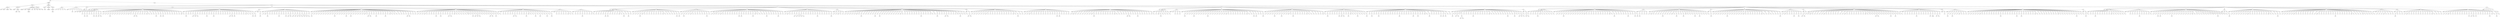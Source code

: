 digraph Tree {
	"t0" [label = "TEI"];
	"t1" [label = "teiHeader"];
	"t2" [label = "fileDesc"];
	"t3" [label = "titleStmt"];
	"t4" [label = "title"];
	"t5" [label = "author"];
	"t6" [label = "principal"];
	"t7" [label = "editor"];
	"t8" [label = "editionStmt"];
	"t9" [label = "edition"];
	"t10" [label = "respStmt"];
	"t11" [label = "name"];
	"t12" [label = "resp"];
	"t13" [label = "publicationStmt"];
	"t14" [label = "publisher"];
	"t15" [label = "date"];
	"t16" [label = "availability"];
	"t17" [label = "licence"];
	"t18" [label = "idno"];
	"t19" [label = "idno"];
	"t20" [label = "idno"];
	"t21" [label = "idno"];
	"t22" [label = "idno"];
	"t23" [label = "sourceDesc"];
	"t24" [label = "profileDesc"];
	"t25" [label = "creation"];
	"t26" [label = "date"];
	"t27" [label = "langUsage"];
	"t28" [label = "language"];
	"t29" [label = "textClass"];
	"t30" [label = "keywords"];
	"t31" [label = "term"];
	"t32" [label = "text"];
	"t33" [label = "body"];
	"t34" [label = "head"];
	"t35" [label = "lb"];
	"t36" [label = "lb"];
	"t37" [label = "lb"];
	"t38" [label = "lb"];
	"t39" [label = "lb"];
	"t40" [label = "div"];
	"t41" [label = "head"];
	"t42" [label = "p"];
	"t43" [label = "p"];
	"t44" [label = "ref"];
	"t45" [label = "p"];
	"t46" [label = "p"];
	"t47" [label = "p"];
	"t48" [label = "p"];
	"t49" [label = "div"];
	"t50" [label = "head"];
	"t51" [label = "p"];
	"t52" [label = "ref"];
	"t53" [label = "ref"];
	"t54" [label = "div"];
	"t55" [label = "head"];
	"t56" [label = "div"];
	"t57" [label = "pb"];
	"t58" [label = "head"];
	"t59" [label = "div"];
	"t60" [label = "head"];
	"t61" [label = "sp"];
	"t62" [label = "p"];
	"t63" [label = "sp"];
	"t64" [label = "p"];
	"t65" [label = "pb"];
	"t66" [label = "sp"];
	"t67" [label = "p"];
	"t68" [label = "ref"];
	"t69" [label = "sp"];
	"t70" [label = "p"];
	"t71" [label = "sp"];
	"t72" [label = "p"];
	"t73" [label = "sp"];
	"t74" [label = "p"];
	"t75" [label = "ref"];
	"t76" [label = "sp"];
	"t77" [label = "p"];
	"t78" [label = "ref"];
	"t79" [label = "sp"];
	"t80" [label = "p"];
	"t81" [label = "pb"];
	"t82" [label = "ref"];
	"t83" [label = "sp"];
	"t84" [label = "p"];
	"t85" [label = "div"];
	"t86" [label = "head"];
	"t87" [label = "sp"];
	"t88" [label = "p"];
	"t89" [label = "sp"];
	"t90" [label = "p"];
	"t91" [label = "sp"];
	"t92" [label = "p"];
	"t93" [label = "sp"];
	"t94" [label = "p"];
	"t95" [label = "pb"];
	"t96" [label = "sp"];
	"t97" [label = "p"];
	"t98" [label = "sp"];
	"t99" [label = "p"];
	"t100" [label = "sp"];
	"t101" [label = "p"];
	"t102" [label = "sp"];
	"t103" [label = "p"];
	"t104" [label = "sp"];
	"t105" [label = "p"];
	"t106" [label = "sp"];
	"t107" [label = "p"];
	"t108" [label = "sp"];
	"t109" [label = "p"];
	"t110" [label = "sp"];
	"t111" [label = "pb"];
	"t112" [label = "p"];
	"t113" [label = "sp"];
	"t114" [label = "p"];
	"t115" [label = "sp"];
	"t116" [label = "p"];
	"t117" [label = "ref"];
	"t118" [label = "ref"];
	"t119" [label = "sp"];
	"t120" [label = "p"];
	"t121" [label = "sp"];
	"t122" [label = "p"];
	"t123" [label = "sp"];
	"t124" [label = "p"];
	"t125" [label = "sp"];
	"t126" [label = "p"];
	"t127" [label = "sp"];
	"t128" [label = "pb"];
	"t129" [label = "p"];
	"t130" [label = "sp"];
	"t131" [label = "p"];
	"t132" [label = "sp"];
	"t133" [label = "p"];
	"t134" [label = "sp"];
	"t135" [label = "p"];
	"t136" [label = "ref"];
	"t137" [label = "sp"];
	"t138" [label = "p"];
	"t139" [label = "sp"];
	"t140" [label = "p"];
	"t141" [label = "pb"];
	"t142" [label = "sp"];
	"t143" [label = "p"];
	"t144" [label = "ref"];
	"t145" [label = "sp"];
	"t146" [label = "p"];
	"t147" [label = "sp"];
	"t148" [label = "p"];
	"t149" [label = "sp"];
	"t150" [label = "p"];
	"t151" [label = "sp"];
	"t152" [label = "p"];
	"t153" [label = "sp"];
	"t154" [label = "p"];
	"t155" [label = "sp"];
	"t156" [label = "p"];
	"t157" [label = "sp"];
	"t158" [label = "p"];
	"t159" [label = "sp"];
	"t160" [label = "pb"];
	"t161" [label = "p"];
	"t162" [label = "div"];
	"t163" [label = "head"];
	"t164" [label = "sp"];
	"t165" [label = "p"];
	"t166" [label = "ref"];
	"t167" [label = "sp"];
	"t168" [label = "p"];
	"t169" [label = "sp"];
	"t170" [label = "p"];
	"t171" [label = "sp"];
	"t172" [label = "p"];
	"t173" [label = "sp"];
	"t174" [label = "p"];
	"t175" [label = "pb"];
	"t176" [label = "ref"];
	"t177" [label = "ref"];
	"t178" [label = "sp"];
	"t179" [label = "p"];
	"t180" [label = "sp"];
	"t181" [label = "p"];
	"t182" [label = "sp"];
	"t183" [label = "p"];
	"t184" [label = "sp"];
	"t185" [label = "p"];
	"t186" [label = "sp"];
	"t187" [label = "p"];
	"t188" [label = "ref"];
	"t189" [label = "sp"];
	"t190" [label = "p"];
	"t191" [label = "sp"];
	"t192" [label = "p"];
	"t193" [label = "sp"];
	"t194" [label = "p"];
	"t195" [label = "pb"];
	"t196" [label = "sp"];
	"t197" [label = "p"];
	"t198" [label = "sp"];
	"t199" [label = "p"];
	"t200" [label = "sp"];
	"t201" [label = "p"];
	"t202" [label = "sp"];
	"t203" [label = "p"];
	"t204" [label = "sp"];
	"t205" [label = "p"];
	"t206" [label = "sp"];
	"t207" [label = "p"];
	"t208" [label = "sp"];
	"t209" [label = "p"];
	"t210" [label = "sp"];
	"t211" [label = "p"];
	"t212" [label = "pb"];
	"t213" [label = "ref"];
	"t214" [label = "sp"];
	"t215" [label = "p"];
	"t216" [label = "ref"];
	"t217" [label = "sp"];
	"t218" [label = "p"];
	"t219" [label = "sp"];
	"t220" [label = "p"];
	"t221" [label = "sp"];
	"t222" [label = "p"];
	"t223" [label = "sp"];
	"t224" [label = "p"];
	"t225" [label = "sp"];
	"t226" [label = "pb"];
	"t227" [label = "p"];
	"t228" [label = "sp"];
	"t229" [label = "p"];
	"t230" [label = "sp"];
	"t231" [label = "p"];
	"t232" [label = "ref"];
	"t233" [label = "sp"];
	"t234" [label = "p"];
	"t235" [label = "ref"];
	"t236" [label = "div"];
	"t237" [label = "pb"];
	"t238" [label = "head"];
	"t239" [label = "sp"];
	"t240" [label = "p"];
	"t241" [label = "ref"];
	"t242" [label = "div"];
	"t243" [label = "head"];
	"t244" [label = "sp"];
	"t245" [label = "p"];
	"t246" [label = "sp"];
	"t247" [label = "pb"];
	"t248" [label = "p"];
	"t249" [label = "ref"];
	"t250" [label = "sp"];
	"t251" [label = "p"];
	"t252" [label = "sp"];
	"t253" [label = "p"];
	"t254" [label = "sp"];
	"t255" [label = "p"];
	"t256" [label = "sp"];
	"t257" [label = "p"];
	"t258" [label = "sp"];
	"t259" [label = "p"];
	"t260" [label = "pb"];
	"t261" [label = "sp"];
	"t262" [label = "p"];
	"t263" [label = "sp"];
	"t264" [label = "p"];
	"t265" [label = "sp"];
	"t266" [label = "p"];
	"t267" [label = "ref"];
	"t268" [label = "sp"];
	"t269" [label = "p"];
	"t270" [label = "sp"];
	"t271" [label = "p"];
	"t272" [label = "pb"];
	"t273" [label = "ref"];
	"t274" [label = "sp"];
	"t275" [label = "p"];
	"t276" [label = "sp"];
	"t277" [label = "p"];
	"t278" [label = "ref"];
	"t279" [label = "sp"];
	"t280" [label = "p"];
	"t281" [label = "ref"];
	"t282" [label = "sp"];
	"t283" [label = "p"];
	"t284" [label = "ref"];
	"t285" [label = "pb"];
	"t286" [label = "ref"];
	"t287" [label = "sp"];
	"t288" [label = "p"];
	"t289" [label = "pb"];
	"t290" [label = "ref"];
	"t291" [label = "sp"];
	"t292" [label = "p"];
	"t293" [label = "ref"];
	"t294" [label = "sp"];
	"t295" [label = "p"];
	"t296" [label = "sp"];
	"t297" [label = "p"];
	"t298" [label = "div"];
	"t299" [label = "head"];
	"t300" [label = "sp"];
	"t301" [label = "p"];
	"t302" [label = "pb"];
	"t303" [label = "sp"];
	"t304" [label = "p"];
	"t305" [label = "sp"];
	"t306" [label = "p"];
	"t307" [label = "sp"];
	"t308" [label = "p"];
	"t309" [label = "sp"];
	"t310" [label = "p"];
	"t311" [label = "sp"];
	"t312" [label = "p"];
	"t313" [label = "sp"];
	"t314" [label = "p"];
	"t315" [label = "sp"];
	"t316" [label = "p"];
	"t317" [label = "sp"];
	"t318" [label = "p"];
	"t319" [label = "sp"];
	"t320" [label = "p"];
	"t321" [label = "sp"];
	"t322" [label = "p"];
	"t323" [label = "pb"];
	"t324" [label = "sp"];
	"t325" [label = "p"];
	"t326" [label = "sp"];
	"t327" [label = "p"];
	"t328" [label = "sp"];
	"t329" [label = "p"];
	"t330" [label = "sp"];
	"t331" [label = "p"];
	"t332" [label = "sp"];
	"t333" [label = "p"];
	"t334" [label = "ref"];
	"t335" [label = "sp"];
	"t336" [label = "p"];
	"t337" [label = "sp"];
	"t338" [label = "p"];
	"t339" [label = "pb"];
	"t340" [label = "sp"];
	"t341" [label = "p"];
	"t342" [label = "sp"];
	"t343" [label = "p"];
	"t344" [label = "sp"];
	"t345" [label = "p"];
	"t346" [label = "sp"];
	"t347" [label = "p"];
	"t348" [label = "sp"];
	"t349" [label = "p"];
	"t350" [label = "sp"];
	"t351" [label = "pb"];
	"t352" [label = "p"];
	"t353" [label = "sp"];
	"t354" [label = "p"];
	"t355" [label = "ref"];
	"t356" [label = "ref"];
	"t357" [label = "sp"];
	"t358" [label = "p"];
	"t359" [label = "sp"];
	"t360" [label = "p"];
	"t361" [label = "sp"];
	"t362" [label = "p"];
	"t363" [label = "pb"];
	"t364" [label = "sp"];
	"t365" [label = "p"];
	"t366" [label = "sp"];
	"t367" [label = "p"];
	"t368" [label = "sp"];
	"t369" [label = "p"];
	"t370" [label = "sp"];
	"t371" [label = "p"];
	"t372" [label = "ref"];
	"t373" [label = "sp"];
	"t374" [label = "p"];
	"t375" [label = "sp"];
	"t376" [label = "pb"];
	"t377" [label = "p"];
	"t378" [label = "sp"];
	"t379" [label = "p"];
	"t380" [label = "sp"];
	"t381" [label = "p"];
	"t382" [label = "sp"];
	"t383" [label = "p"];
	"t384" [label = "sp"];
	"t385" [label = "p"];
	"t386" [label = "sp"];
	"t387" [label = "p"];
	"t388" [label = "sp"];
	"t389" [label = "p"];
	"t390" [label = "sp"];
	"t391" [label = "p"];
	"t392" [label = "ref"];
	"t393" [label = "pb"];
	"t394" [label = "sp"];
	"t395" [label = "p"];
	"t396" [label = "sp"];
	"t397" [label = "p"];
	"t398" [label = "sp"];
	"t399" [label = "p"];
	"t400" [label = "div"];
	"t401" [label = "head"];
	"t402" [label = "sp"];
	"t403" [label = "p"];
	"t404" [label = "sp"];
	"t405" [label = "p"];
	"t406" [label = "sp"];
	"t407" [label = "p"];
	"t408" [label = "sp"];
	"t409" [label = "pb"];
	"t410" [label = "p"];
	"t411" [label = "sp"];
	"t412" [label = "p"];
	"t413" [label = "sp"];
	"t414" [label = "p"];
	"t415" [label = "sp"];
	"t416" [label = "p"];
	"t417" [label = "sp"];
	"t418" [label = "p"];
	"t419" [label = "ref"];
	"t420" [label = "sp"];
	"t421" [label = "p"];
	"t422" [label = "sp"];
	"t423" [label = "p"];
	"t424" [label = "ref"];
	"t425" [label = "sp"];
	"t426" [label = "p"];
	"t427" [label = "sp"];
	"t428" [label = "p"];
	"t429" [label = "sp"];
	"t430" [label = "p"];
	"t431" [label = "sp"];
	"t432" [label = "p"];
	"t433" [label = "pb"];
	"t434" [label = "ref"];
	"t435" [label = "sp"];
	"t436" [label = "p"];
	"t437" [label = "sp"];
	"t438" [label = "pb"];
	"t439" [label = "p"];
	"t440" [label = "sp"];
	"t441" [label = "p"];
	"t442" [label = "sp"];
	"t443" [label = "p"];
	"t444" [label = "sp"];
	"t445" [label = "p"];
	"t446" [label = "sp"];
	"t447" [label = "p"];
	"t448" [label = "sp"];
	"t449" [label = "pb"];
	"t450" [label = "p"];
	"t451" [label = "sp"];
	"t452" [label = "p"];
	"t453" [label = "ref"];
	"t454" [label = "sp"];
	"t455" [label = "p"];
	"t456" [label = "sp"];
	"t457" [label = "p"];
	"t458" [label = "ref"];
	"t459" [label = "ref"];
	"t460" [label = "pb"];
	"t461" [label = "sp"];
	"t462" [label = "p"];
	"t463" [label = "sp"];
	"t464" [label = "p"];
	"t465" [label = "sp"];
	"t466" [label = "p"];
	"t467" [label = "sp"];
	"t468" [label = "p"];
	"t469" [label = "sp"];
	"t470" [label = "p"];
	"t471" [label = "sp"];
	"t472" [label = "p"];
	"t473" [label = "pb"];
	"t474" [label = "ref"];
	"t475" [label = "sp"];
	"t476" [label = "p"];
	"t477" [label = "sp"];
	"t478" [label = "p"];
	"t479" [label = "ref"];
	"t480" [label = "sp"];
	"t481" [label = "p"];
	"t482" [label = "sp"];
	"t483" [label = "p"];
	"t484" [label = "div"];
	"t485" [label = "pb"];
	"t486" [label = "head"];
	"t487" [label = "sp"];
	"t488" [label = "p"];
	"t489" [label = "sp"];
	"t490" [label = "p"];
	"t491" [label = "sp"];
	"t492" [label = "p"];
	"t493" [label = "sp"];
	"t494" [label = "p"];
	"t495" [label = "sp"];
	"t496" [label = "p"];
	"t497" [label = "sp"];
	"t498" [label = "p"];
	"t499" [label = "pb"];
	"t500" [label = "ref"];
	"t501" [label = "sp"];
	"t502" [label = "p"];
	"t503" [label = "sp"];
	"t504" [label = "p"];
	"t505" [label = "sp"];
	"t506" [label = "p"];
	"t507" [label = "sp"];
	"t508" [label = "p"];
	"t509" [label = "sp"];
	"t510" [label = "p"];
	"t511" [label = "ref"];
	"t512" [label = "sp"];
	"t513" [label = "pb"];
	"t514" [label = "p"];
	"t515" [label = "sp"];
	"t516" [label = "p"];
	"t517" [label = "sp"];
	"t518" [label = "p"];
	"t519" [label = "ref"];
	"t520" [label = "sp"];
	"t521" [label = "p"];
	"t522" [label = "sp"];
	"t523" [label = "p"];
	"t524" [label = "pb"];
	"t525" [label = "sp"];
	"t526" [label = "p"];
	"t527" [label = "sp"];
	"t528" [label = "p"];
	"t529" [label = "sp"];
	"t530" [label = "p"];
	"t531" [label = "ref"];
	"t532" [label = "sp"];
	"t533" [label = "p"];
	"t534" [label = "sp"];
	"t535" [label = "p"];
	"t536" [label = "ref"];
	"t537" [label = "div"];
	"t538" [label = "pb"];
	"t539" [label = "head"];
	"t540" [label = "sp"];
	"t541" [label = "p"];
	"t542" [label = "sp"];
	"t543" [label = "p"];
	"t544" [label = "sp"];
	"t545" [label = "p"];
	"t546" [label = "sp"];
	"t547" [label = "p"];
	"t548" [label = "sp"];
	"t549" [label = "p"];
	"t550" [label = "sp"];
	"t551" [label = "pb"];
	"t552" [label = "p"];
	"t553" [label = "sp"];
	"t554" [label = "p"];
	"t555" [label = "div"];
	"t556" [label = "head"];
	"t557" [label = "sp"];
	"t558" [label = "p"];
	"t559" [label = "sp"];
	"t560" [label = "p"];
	"t561" [label = "sp"];
	"t562" [label = "p"];
	"t563" [label = "sp"];
	"t564" [label = "p"];
	"t565" [label = "pb"];
	"t566" [label = "sp"];
	"t567" [label = "p"];
	"t568" [label = "sp"];
	"t569" [label = "p"];
	"t570" [label = "sp"];
	"t571" [label = "p"];
	"t572" [label = "sp"];
	"t573" [label = "p"];
	"t574" [label = "p"];
	"t575" [label = "div"];
	"t576" [label = "pb"];
	"t577" [label = "head"];
	"t578" [label = "div"];
	"t579" [label = "head"];
	"t580" [label = "sp"];
	"t581" [label = "p"];
	"t582" [label = "sp"];
	"t583" [label = "p"];
	"t584" [label = "sp"];
	"t585" [label = "p"];
	"t586" [label = "sp"];
	"t587" [label = "p"];
	"t588" [label = "sp"];
	"t589" [label = "p"];
	"t590" [label = "pb"];
	"t591" [label = "sp"];
	"t592" [label = "p"];
	"t593" [label = "ref"];
	"t594" [label = "sp"];
	"t595" [label = "p"];
	"t596" [label = "sp"];
	"t597" [label = "p"];
	"t598" [label = "sp"];
	"t599" [label = "p"];
	"t600" [label = "sp"];
	"t601" [label = "p"];
	"t602" [label = "sp"];
	"t603" [label = "pb"];
	"t604" [label = "p"];
	"t605" [label = "sp"];
	"t606" [label = "p"];
	"t607" [label = "ref"];
	"t608" [label = "sp"];
	"t609" [label = "p"];
	"t610" [label = "sp"];
	"t611" [label = "p"];
	"t612" [label = "pb"];
	"t613" [label = "sp"];
	"t614" [label = "p"];
	"t615" [label = "div"];
	"t616" [label = "head"];
	"t617" [label = "sp"];
	"t618" [label = "p"];
	"t619" [label = "sp"];
	"t620" [label = "p"];
	"t621" [label = "sp"];
	"t622" [label = "p"];
	"t623" [label = "sp"];
	"t624" [label = "p"];
	"t625" [label = "ref"];
	"t626" [label = "sp"];
	"t627" [label = "pb"];
	"t628" [label = "p"];
	"t629" [label = "sp"];
	"t630" [label = "p"];
	"t631" [label = "sp"];
	"t632" [label = "p"];
	"t633" [label = "sp"];
	"t634" [label = "p"];
	"t635" [label = "sp"];
	"t636" [label = "p"];
	"t637" [label = "sp"];
	"t638" [label = "p"];
	"t639" [label = "sp"];
	"t640" [label = "p"];
	"t641" [label = "sp"];
	"t642" [label = "p"];
	"t643" [label = "sp"];
	"t644" [label = "pb"];
	"t645" [label = "p"];
	"t646" [label = "sp"];
	"t647" [label = "p"];
	"t648" [label = "sp"];
	"t649" [label = "p"];
	"t650" [label = "sp"];
	"t651" [label = "p"];
	"t652" [label = "sp"];
	"t653" [label = "p"];
	"t654" [label = "sp"];
	"t655" [label = "p"];
	"t656" [label = "pb"];
	"t657" [label = "sp"];
	"t658" [label = "p"];
	"t659" [label = "ref"];
	"t660" [label = "div"];
	"t661" [label = "head"];
	"t662" [label = "sp"];
	"t663" [label = "p"];
	"t664" [label = "sp"];
	"t665" [label = "p"];
	"t666" [label = "ref"];
	"t667" [label = "sp"];
	"t668" [label = "p"];
	"t669" [label = "sp"];
	"t670" [label = "p"];
	"t671" [label = "sp"];
	"t672" [label = "pb"];
	"t673" [label = "p"];
	"t674" [label = "sp"];
	"t675" [label = "p"];
	"t676" [label = "sp"];
	"t677" [label = "p"];
	"t678" [label = "sp"];
	"t679" [label = "p"];
	"t680" [label = "sp"];
	"t681" [label = "p"];
	"t682" [label = "sp"];
	"t683" [label = "p"];
	"t684" [label = "sp"];
	"t685" [label = "p"];
	"t686" [label = "ref"];
	"t687" [label = "sp"];
	"t688" [label = "p"];
	"t689" [label = "div"];
	"t690" [label = "pb"];
	"t691" [label = "head"];
	"t692" [label = "sp"];
	"t693" [label = "p"];
	"t694" [label = "sp"];
	"t695" [label = "p"];
	"t696" [label = "p"];
	"t697" [label = "sp"];
	"t698" [label = "p"];
	"t699" [label = "sp"];
	"t700" [label = "pb"];
	"t701" [label = "p"];
	"t702" [label = "sp"];
	"t703" [label = "p"];
	"t704" [label = "sp"];
	"t705" [label = "p"];
	"t706" [label = "sp"];
	"t707" [label = "p"];
	"t708" [label = "sp"];
	"t709" [label = "p"];
	"t710" [label = "sp"];
	"t711" [label = "p"];
	"t712" [label = "sp"];
	"t713" [label = "p"];
	"t714" [label = "sp"];
	"t715" [label = "p"];
	"t716" [label = "ref"];
	"t717" [label = "sp"];
	"t718" [label = "p"];
	"t719" [label = "pb"];
	"t720" [label = "sp"];
	"t721" [label = "p"];
	"t722" [label = "sp"];
	"t723" [label = "p"];
	"t724" [label = "sp"];
	"t725" [label = "p"];
	"t726" [label = "sp"];
	"t727" [label = "p"];
	"t728" [label = "sp"];
	"t729" [label = "p"];
	"t730" [label = "ref"];
	"t731" [label = "sp"];
	"t732" [label = "pb"];
	"t733" [label = "p"];
	"t734" [label = "sp"];
	"t735" [label = "p"];
	"t736" [label = "sp"];
	"t737" [label = "p"];
	"t738" [label = "sp"];
	"t739" [label = "p"];
	"t740" [label = "sp"];
	"t741" [label = "p"];
	"t742" [label = "pb"];
	"t743" [label = "sp"];
	"t744" [label = "p"];
	"t745" [label = "sp"];
	"t746" [label = "p"];
	"t747" [label = "sp"];
	"t748" [label = "p"];
	"t749" [label = "sp"];
	"t750" [label = "p"];
	"t751" [label = "sp"];
	"t752" [label = "p"];
	"t753" [label = "pb"];
	"t754" [label = "sp"];
	"t755" [label = "p"];
	"t756" [label = "sp"];
	"t757" [label = "p"];
	"t758" [label = "div"];
	"t759" [label = "head"];
	"t760" [label = "sp"];
	"t761" [label = "p"];
	"t762" [label = "sp"];
	"t763" [label = "pb"];
	"t764" [label = "p"];
	"t765" [label = "sp"];
	"t766" [label = "p"];
	"t767" [label = "sp"];
	"t768" [label = "p"];
	"t769" [label = "sp"];
	"t770" [label = "p"];
	"t771" [label = "ref"];
	"t772" [label = "sp"];
	"t773" [label = "p"];
	"t774" [label = "ref"];
	"t775" [label = "ref"];
	"t776" [label = "pb"];
	"t777" [label = "ref"];
	"t778" [label = "sp"];
	"t779" [label = "p"];
	"t780" [label = "sp"];
	"t781" [label = "p"];
	"t782" [label = "sp"];
	"t783" [label = "p"];
	"t784" [label = "sp"];
	"t785" [label = "p"];
	"t786" [label = "sp"];
	"t787" [label = "p"];
	"t788" [label = "sp"];
	"t789" [label = "p"];
	"t790" [label = "sp"];
	"t791" [label = "p"];
	"t792" [label = "sp"];
	"t793" [label = "p"];
	"t794" [label = "pb"];
	"t795" [label = "sp"];
	"t796" [label = "p"];
	"t797" [label = "sp"];
	"t798" [label = "p"];
	"t799" [label = "sp"];
	"t800" [label = "p"];
	"t801" [label = "sp"];
	"t802" [label = "p"];
	"t803" [label = "sp"];
	"t804" [label = "p"];
	"t805" [label = "sp"];
	"t806" [label = "p"];
	"t807" [label = "ref"];
	"t808" [label = "div"];
	"t809" [label = "head"];
	"t810" [label = "sp"];
	"t811" [label = "p"];
	"t812" [label = "sp"];
	"t813" [label = "p"];
	"t814" [label = "sp"];
	"t815" [label = "pb"];
	"t816" [label = "p"];
	"t817" [label = "sp"];
	"t818" [label = "p"];
	"t819" [label = "div"];
	"t820" [label = "head"];
	"t821" [label = "sp"];
	"t822" [label = "p"];
	"t823" [label = "sp"];
	"t824" [label = "p"];
	"t825" [label = "sp"];
	"t826" [label = "p"];
	"t827" [label = "sp"];
	"t828" [label = "p"];
	"t829" [label = "sp"];
	"t830" [label = "p"];
	"t831" [label = "sp"];
	"t832" [label = "pb"];
	"t833" [label = "p"];
	"t834" [label = "sp"];
	"t835" [label = "p"];
	"t836" [label = "ref"];
	"t837" [label = "sp"];
	"t838" [label = "p"];
	"t839" [label = "sp"];
	"t840" [label = "p"];
	"t841" [label = "sp"];
	"t842" [label = "p"];
	"t843" [label = "sp"];
	"t844" [label = "p"];
	"t845" [label = "sp"];
	"t846" [label = "p"];
	"t847" [label = "sp"];
	"t848" [label = "p"];
	"t849" [label = "ref"];
	"t850" [label = "sp"];
	"t851" [label = "p"];
	"t852" [label = "sp"];
	"t853" [label = "p"];
	"t854" [label = "pb"];
	"t855" [label = "sp"];
	"t856" [label = "p"];
	"t857" [label = "sp"];
	"t858" [label = "p"];
	"t859" [label = "sp"];
	"t860" [label = "p"];
	"t861" [label = "sp"];
	"t862" [label = "p"];
	"t863" [label = "sp"];
	"t864" [label = "p"];
	"t865" [label = "sp"];
	"t866" [label = "p"];
	"t867" [label = "sp"];
	"t868" [label = "p"];
	"t869" [label = "sp"];
	"t870" [label = "p"];
	"t871" [label = "sp"];
	"t872" [label = "pb"];
	"t873" [label = "p"];
	"t874" [label = "sp"];
	"t875" [label = "p"];
	"t876" [label = "sp"];
	"t877" [label = "p"];
	"t878" [label = "sp"];
	"t879" [label = "p"];
	"t880" [label = "sp"];
	"t881" [label = "p"];
	"t882" [label = "sp"];
	"t883" [label = "p"];
	"t884" [label = "sp"];
	"t885" [label = "p"];
	"t886" [label = "sp"];
	"t887" [label = "p"];
	"t888" [label = "sp"];
	"t889" [label = "p"];
	"t890" [label = "pb"];
	"t891" [label = "sp"];
	"t892" [label = "p"];
	"t893" [label = "sp"];
	"t894" [label = "p"];
	"t895" [label = "sp"];
	"t896" [label = "p"];
	"t897" [label = "sp"];
	"t898" [label = "p"];
	"t899" [label = "p"];
	"t900" [label = "sp"];
	"t901" [label = "p"];
	"t902" [label = "sp"];
	"t903" [label = "p"];
	"t904" [label = "ref"];
	"t905" [label = "sp"];
	"t906" [label = "p"];
	"t907" [label = "sp"];
	"t908" [label = "p"];
	"t909" [label = "sp"];
	"t910" [label = "p"];
	"t911" [label = "sp"];
	"t912" [label = "p"];
	"t913" [label = "pb"];
	"t914" [label = "ref"];
	"t915" [label = "sp"];
	"t916" [label = "p"];
	"t917" [label = "sp"];
	"t918" [label = "p"];
	"t919" [label = "sp"];
	"t920" [label = "p"];
	"t921" [label = "sp"];
	"t922" [label = "p"];
	"t923" [label = "p"];
	"t924" [label = "p"];
	"t925" [label = "pb"];
	"t926" [label = "sp"];
	"t927" [label = "p"];
	"t928" [label = "sp"];
	"t929" [label = "p"];
	"t930" [label = "sp"];
	"t931" [label = "p"];
	"t932" [label = "div"];
	"t933" [label = "head"];
	"t934" [label = "sp"];
	"t935" [label = "p"];
	"t936" [label = "pb"];
	"t937" [label = "ref"];
	"t938" [label = "div"];
	"t939" [label = "head"];
	"t940" [label = "sp"];
	"t941" [label = "p"];
	"t942" [label = "sp"];
	"t943" [label = "p"];
	"t944" [label = "sp"];
	"t945" [label = "p"];
	"t946" [label = "sp"];
	"t947" [label = "p"];
	"t948" [label = "sp"];
	"t949" [label = "p"];
	"t950" [label = "sp"];
	"t951" [label = "p"];
	"t952" [label = "sp"];
	"t953" [label = "pb"];
	"t954" [label = "p"];
	"t955" [label = "sp"];
	"t956" [label = "p"];
	"t957" [label = "sp"];
	"t958" [label = "p"];
	"t959" [label = "sp"];
	"t960" [label = "p"];
	"t961" [label = "sp"];
	"t962" [label = "p"];
	"t963" [label = "sp"];
	"t964" [label = "p"];
	"t965" [label = "sp"];
	"t966" [label = "p"];
	"t967" [label = "sp"];
	"t968" [label = "p"];
	"t969" [label = "sp"];
	"t970" [label = "p"];
	"t971" [label = "sp"];
	"t972" [label = "p"];
	"t973" [label = "sp"];
	"t974" [label = "p"];
	"t975" [label = "sp"];
	"t976" [label = "pb"];
	"t977" [label = "p"];
	"t978" [label = "sp"];
	"t979" [label = "p"];
	"t980" [label = "ref"];
	"t981" [label = "sp"];
	"t982" [label = "p"];
	"t983" [label = "sp"];
	"t984" [label = "p"];
	"t985" [label = "div"];
	"t986" [label = "head"];
	"t987" [label = "sp"];
	"t988" [label = "p"];
	"t989" [label = "sp"];
	"t990" [label = "p"];
	"t991" [label = "sp"];
	"t992" [label = "pb"];
	"t993" [label = "p"];
	"t994" [label = "sp"];
	"t995" [label = "p"];
	"t996" [label = "sp"];
	"t997" [label = "p"];
	"t998" [label = "sp"];
	"t999" [label = "p"];
	"t1000" [label = "sp"];
	"t1001" [label = "p"];
	"t1002" [label = "sp"];
	"t1003" [label = "p"];
	"t1004" [label = "sp"];
	"t1005" [label = "p"];
	"t1006" [label = "sp"];
	"t1007" [label = "p"];
	"t1008" [label = "sp"];
	"t1009" [label = "p"];
	"t1010" [label = "sp"];
	"t1011" [label = "p"];
	"t1012" [label = "sp"];
	"t1013" [label = "p"];
	"t1014" [label = "sp"];
	"t1015" [label = "p"];
	"t1016" [label = "pb"];
	"t1017" [label = "sp"];
	"t1018" [label = "p"];
	"t1019" [label = "ref"];
	"t1020" [label = "sp"];
	"t1021" [label = "p"];
	"t1022" [label = "sp"];
	"t1023" [label = "p"];
	"t1024" [label = "sp"];
	"t1025" [label = "p"];
	"t1026" [label = "sp"];
	"t1027" [label = "p"];
	"t1028" [label = "div"];
	"t1029" [label = "head"];
	"t1030" [label = "sp"];
	"t1031" [label = "p"];
	"t1032" [label = "sp"];
	"t1033" [label = "pb"];
	"t1034" [label = "p"];
	"t1035" [label = "sp"];
	"t1036" [label = "p"];
	"t1037" [label = "sp"];
	"t1038" [label = "p"];
	"t1039" [label = "sp"];
	"t1040" [label = "p"];
	"t1041" [label = "sp"];
	"t1042" [label = "p"];
	"t1043" [label = "sp"];
	"t1044" [label = "p"];
	"t1045" [label = "sp"];
	"t1046" [label = "p"];
	"t1047" [label = "sp"];
	"t1048" [label = "pb"];
	"t1049" [label = "p"];
	"t1050" [label = "ref"];
	"t1051" [label = "sp"];
	"t1052" [label = "p"];
	"t1053" [label = "sp"];
	"t1054" [label = "p"];
	"t1055" [label = "sp"];
	"t1056" [label = "p"];
	"t1057" [label = "sp"];
	"t1058" [label = "p"];
	"t1059" [label = "sp"];
	"t1060" [label = "p"];
	"t1061" [label = "sp"];
	"t1062" [label = "p"];
	"t1063" [label = "sp"];
	"t1064" [label = "p"];
	"t1065" [label = "sp"];
	"t1066" [label = "p"];
	"t1067" [label = "sp"];
	"t1068" [label = "pb"];
	"t1069" [label = "p"];
	"t1070" [label = "sp"];
	"t1071" [label = "p"];
	"t1072" [label = "sp"];
	"t1073" [label = "p"];
	"t1074" [label = "sp"];
	"t1075" [label = "p"];
	"t1076" [label = "sp"];
	"t1077" [label = "p"];
	"t1078" [label = "sp"];
	"t1079" [label = "p"];
	"t1080" [label = "ref"];
	"t1081" [label = "pb"];
	"t1082" [label = "sp"];
	"t1083" [label = "p"];
	"t1084" [label = "sp"];
	"t1085" [label = "p"];
	"t1086" [label = "sp"];
	"t1087" [label = "p"];
	"t1088" [label = "sp"];
	"t1089" [label = "p"];
	"t1090" [label = "pb"];
	"t1091" [label = "sp"];
	"t1092" [label = "p"];
	"t1093" [label = "sp"];
	"t1094" [label = "p"];
	"t1095" [label = "sp"];
	"t1096" [label = "p"];
	"t1097" [label = "sp"];
	"t1098" [label = "p"];
	"t1099" [label = "sp"];
	"t1100" [label = "p"];
	"t1101" [label = "sp"];
	"t1102" [label = "p"];
	"t1103" [label = "p"];
	"t1104" [label = "div"];
	"t1105" [label = "pb"];
	"t1106" [label = "head"];
	"t1107" [label = "div"];
	"t1108" [label = "head"];
	"t1109" [label = "sp"];
	"t1110" [label = "p"];
	"t1111" [label = "sp"];
	"t1112" [label = "pb"];
	"t1113" [label = "p"];
	"t1114" [label = "ref"];
	"t1115" [label = "sp"];
	"t1116" [label = "p"];
	"t1117" [label = "sp"];
	"t1118" [label = "p"];
	"t1119" [label = "sp"];
	"t1120" [label = "p"];
	"t1121" [label = "sp"];
	"t1122" [label = "p"];
	"t1123" [label = "div"];
	"t1124" [label = "head"];
	"t1125" [label = "pb"];
	"t1126" [label = "sp"];
	"t1127" [label = "p"];
	"t1128" [label = "sp"];
	"t1129" [label = "p"];
	"t1130" [label = "sp"];
	"t1131" [label = "p"];
	"t1132" [label = "div"];
	"t1133" [label = "head"];
	"t1134" [label = "pb"];
	"t1135" [label = "sp"];
	"t1136" [label = "p"];
	"t1137" [label = "ref"];
	"t1138" [label = "sp"];
	"t1139" [label = "p"];
	"t1140" [label = "sp"];
	"t1141" [label = "p"];
	"t1142" [label = "sp"];
	"t1143" [label = "p"];
	"t1144" [label = "sp"];
	"t1145" [label = "p"];
	"t1146" [label = "pb"];
	"t1147" [label = "sp"];
	"t1148" [label = "p"];
	"t1149" [label = "sp"];
	"t1150" [label = "p"];
	"t1151" [label = "sp"];
	"t1152" [label = "p"];
	"t1153" [label = "sp"];
	"t1154" [label = "p"];
	"t1155" [label = "sp"];
	"t1156" [label = "p"];
	"t1157" [label = "sp"];
	"t1158" [label = "p"];
	"t1159" [label = "pb"];
	"t1160" [label = "sp"];
	"t1161" [label = "p"];
	"t1162" [label = "sp"];
	"t1163" [label = "p"];
	"t1164" [label = "sp"];
	"t1165" [label = "p"];
	"t1166" [label = "sp"];
	"t1167" [label = "p"];
	"t1168" [label = "sp"];
	"t1169" [label = "p"];
	"t1170" [label = "sp"];
	"t1171" [label = "p"];
	"t1172" [label = "sp"];
	"t1173" [label = "p"];
	"t1174" [label = "sp"];
	"t1175" [label = "pb"];
	"t1176" [label = "p"];
	"t1177" [label = "sp"];
	"t1178" [label = "p"];
	"t1179" [label = "sp"];
	"t1180" [label = "p"];
	"t1181" [label = "sp"];
	"t1182" [label = "p"];
	"t1183" [label = "sp"];
	"t1184" [label = "p"];
	"t1185" [label = "sp"];
	"t1186" [label = "p"];
	"t1187" [label = "sp"];
	"t1188" [label = "p"];
	"t1189" [label = "sp"];
	"t1190" [label = "p"];
	"t1191" [label = "sp"];
	"t1192" [label = "pb"];
	"t1193" [label = "p"];
	"t1194" [label = "sp"];
	"t1195" [label = "p"];
	"t1196" [label = "sp"];
	"t1197" [label = "p"];
	"t1198" [label = "ref"];
	"t1199" [label = "sp"];
	"t1200" [label = "p"];
	"t1201" [label = "pb"];
	"t1202" [label = "sp"];
	"t1203" [label = "p"];
	"t1204" [label = "sp"];
	"t1205" [label = "p"];
	"t1206" [label = "sp"];
	"t1207" [label = "p"];
	"t1208" [label = "pb"];
	"t1209" [label = "div"];
	"t1210" [label = "head"];
	"t1211" [label = "sp"];
	"t1212" [label = "p"];
	"t1213" [label = "sp"];
	"t1214" [label = "p"];
	"t1215" [label = "sp"];
	"t1216" [label = "p"];
	"t1217" [label = "sp"];
	"t1218" [label = "p"];
	"t1219" [label = "sp"];
	"t1220" [label = "p"];
	"t1221" [label = "pb"];
	"t1222" [label = "sp"];
	"t1223" [label = "p"];
	"t1224" [label = "sp"];
	"t1225" [label = "p"];
	"t1226" [label = "sp"];
	"t1227" [label = "p"];
	"t1228" [label = "ref"];
	"t1229" [label = "sp"];
	"t1230" [label = "p"];
	"t1231" [label = "sp"];
	"t1232" [label = "p"];
	"t1233" [label = "sp"];
	"t1234" [label = "pb"];
	"t1235" [label = "p"];
	"t1236" [label = "sp"];
	"t1237" [label = "p"];
	"t1238" [label = "ref"];
	"t1239" [label = "sp"];
	"t1240" [label = "p"];
	"t1241" [label = "sp"];
	"t1242" [label = "p"];
	"t1243" [label = "sp"];
	"t1244" [label = "p"];
	"t1245" [label = "sp"];
	"t1246" [label = "p"];
	"t1247" [label = "sp"];
	"t1248" [label = "p"];
	"t1249" [label = "sp"];
	"t1250" [label = "pb"];
	"t1251" [label = "p"];
	"t1252" [label = "sp"];
	"t1253" [label = "p"];
	"t1254" [label = "sp"];
	"t1255" [label = "p"];
	"t1256" [label = "sp"];
	"t1257" [label = "p"];
	"t1258" [label = "sp"];
	"t1259" [label = "p"];
	"t1260" [label = "sp"];
	"t1261" [label = "p"];
	"t1262" [label = "sp"];
	"t1263" [label = "pb"];
	"t1264" [label = "p"];
	"t1265" [label = "div"];
	"t1266" [label = "head"];
	"t1267" [label = "sp"];
	"t1268" [label = "p"];
	"t1269" [label = "pb"];
	"t1270" [label = "sp"];
	"t1271" [label = "p"];
	"t1272" [label = "sp"];
	"t1273" [label = "p"];
	"t1274" [label = "sp"];
	"t1275" [label = "p"];
	"t1276" [label = "sp"];
	"t1277" [label = "p"];
	"t1278" [label = "sp"];
	"t1279" [label = "p"];
	"t1280" [label = "ref"];
	"t1281" [label = "sp"];
	"t1282" [label = "p"];
	"t1283" [label = "pb"];
	"t1284" [label = "ref"];
	"t1285" [label = "sp"];
	"t1286" [label = "p"];
	"t1287" [label = "sp"];
	"t1288" [label = "p"];
	"t1289" [label = "sp"];
	"t1290" [label = "p"];
	"t1291" [label = "ref"];
	"t1292" [label = "sp"];
	"t1293" [label = "pb"];
	"t1294" [label = "p"];
	"t1295" [label = "sp"];
	"t1296" [label = "p"];
	"t1297" [label = "sp"];
	"t1298" [label = "p"];
	"t1299" [label = "ref"];
	"t1300" [label = "sp"];
	"t1301" [label = "p"];
	"t1302" [label = "sp"];
	"t1303" [label = "p"];
	"t1304" [label = "sp"];
	"t1305" [label = "p"];
	"t1306" [label = "sp"];
	"t1307" [label = "p"];
	"t1308" [label = "pb"];
	"t1309" [label = "div"];
	"t1310" [label = "head"];
	"t1311" [label = "sp"];
	"t1312" [label = "p"];
	"t1313" [label = "sp"];
	"t1314" [label = "p"];
	"t1315" [label = "ref"];
	"t1316" [label = "sp"];
	"t1317" [label = "p"];
	"t1318" [label = "sp"];
	"t1319" [label = "p"];
	"t1320" [label = "sp"];
	"t1321" [label = "p"];
	"t1322" [label = "pb"];
	"t1323" [label = "sp"];
	"t1324" [label = "p"];
	"t1325" [label = "sp"];
	"t1326" [label = "p"];
	"t1327" [label = "sp"];
	"t1328" [label = "p"];
	"t1329" [label = "sp"];
	"t1330" [label = "p"];
	"t1331" [label = "sp"];
	"t1332" [label = "p"];
	"t1333" [label = "sp"];
	"t1334" [label = "p"];
	"t1335" [label = "sp"];
	"t1336" [label = "p"];
	"t1337" [label = "sp"];
	"t1338" [label = "p"];
	"t1339" [label = "sp"];
	"t1340" [label = "p"];
	"t1341" [label = "pb"];
	"t1342" [label = "sp"];
	"t1343" [label = "p"];
	"t1344" [label = "sp"];
	"t1345" [label = "p"];
	"t1346" [label = "sp"];
	"t1347" [label = "p"];
	"t1348" [label = "sp"];
	"t1349" [label = "p"];
	"t1350" [label = "sp"];
	"t1351" [label = "p"];
	"t1352" [label = "sp"];
	"t1353" [label = "p"];
	"t1354" [label = "pb"];
	"t1355" [label = "sp"];
	"t1356" [label = "p"];
	"t1357" [label = "sp"];
	"t1358" [label = "p"];
	"t1359" [label = "ref"];
	"t1360" [label = "sp"];
	"t1361" [label = "p"];
	"t1362" [label = "sp"];
	"t1363" [label = "p"];
	"t1364" [label = "sp"];
	"t1365" [label = "pb"];
	"t1366" [label = "p"];
	"t1367" [label = "sp"];
	"t1368" [label = "p"];
	"t1369" [label = "ref"];
	"t1370" [label = "sp"];
	"t1371" [label = "p"];
	"t1372" [label = "sp"];
	"t1373" [label = "p"];
	"t1374" [label = "sp"];
	"t1375" [label = "p"];
	"t1376" [label = "sp"];
	"t1377" [label = "p"];
	"t1378" [label = "sp"];
	"t1379" [label = "p"];
	"t1380" [label = "pb"];
	"t1381" [label = "sp"];
	"t1382" [label = "p"];
	"t1383" [label = "pb"];
	"t1384" [label = "p"];
	"t1385" [label = "ref"];
	"t1386" [label = "sp"];
	"t1387" [label = "p"];
	"t1388" [label = "sp"];
	"t1389" [label = "p"];
	"t1390" [label = "div"];
	"t1391" [label = "head"];
	"t1392" [label = "pb"];
	"t1393" [label = "sp"];
	"t1394" [label = "p"];
	"t1395" [label = "ref"];
	"t1396" [label = "sp"];
	"t1397" [label = "p"];
	"t1398" [label = "sp"];
	"t1399" [label = "p"];
	"t1400" [label = "pb"];
	"t1401" [label = "ref"];
	"t1402" [label = "l"];
	"t1403" [label = "l"];
	"t1404" [label = "hi"];
	"t1405" [label = "ref"];
	"t1406" [label = "ref"];
	"t1407" [label = "sp"];
	"t1408" [label = "p"];
	"t1409" [label = "sp"];
	"t1410" [label = "p"];
	"t1411" [label = "sp"];
	"t1412" [label = "p"];
	"t1413" [label = "sp"];
	"t1414" [label = "p"];
	"t1415" [label = "sp"];
	"t1416" [label = "p"];
	"t1417" [label = "pb"];
	"t1418" [label = "sp"];
	"t1419" [label = "p"];
	"t1420" [label = "sp"];
	"t1421" [label = "p"];
	"t1422" [label = "sp"];
	"t1423" [label = "p"];
	"t1424" [label = "sp"];
	"t1425" [label = "p"];
	"t1426" [label = "sp"];
	"t1427" [label = "p"];
	"t1428" [label = "sp"];
	"t1429" [label = "p"];
	"t1430" [label = "sp"];
	"t1431" [label = "pb"];
	"t1432" [label = "p"];
	"t1433" [label = "sp"];
	"t1434" [label = "p"];
	"t1435" [label = "sp"];
	"t1436" [label = "p"];
	"t1437" [label = "sp"];
	"t1438" [label = "p"];
	"t1439" [label = "sp"];
	"t1440" [label = "p"];
	"t1441" [label = "sp"];
	"t1442" [label = "p"];
	"t1443" [label = "sp"];
	"t1444" [label = "p"];
	"t1445" [label = "sp"];
	"t1446" [label = "p"];
	"t1447" [label = "pb"];
	"t1448" [label = "sp"];
	"t1449" [label = "p"];
	"t1450" [label = "sp"];
	"t1451" [label = "p"];
	"t1452" [label = "sp"];
	"t1453" [label = "p"];
	"t1454" [label = "pb"];
	"t1455" [label = "p"];
	"t1456" [label = "sp"];
	"t1457" [label = "p"];
	"t1458" [label = "sp"];
	"t1459" [label = "p"];
	"t1460" [label = "ref"];
	"t1461" [label = "pb"];
	"t1462" [label = "hi"];
	"t1463" [label = "sp"];
	"t1464" [label = "p"];
	"t1465" [label = "div"];
	"t1466" [label = "head"];
	"t1467" [label = "sp"];
	"t1468" [label = "p"];
	"t1469" [label = "ref"];
	"t1470" [label = "pb"];
	"t1471" [label = "p"];
	"t1472" [label = "div"];
	"t1473" [label = "pb"];
	"t1474" [label = "head"];
	"t1475" [label = "div"];
	"t1476" [label = "head"];
	"t1477" [label = "sp"];
	"t1478" [label = "p"];
	"t1479" [label = "sp"];
	"t1480" [label = "p"];
	"t1481" [label = "sp"];
	"t1482" [label = "p"];
	"t1483" [label = "sp"];
	"t1484" [label = "p"];
	"t1485" [label = "ref"];
	"t1486" [label = "sp"];
	"t1487" [label = "pb"];
	"t1488" [label = "p"];
	"t1489" [label = "sp"];
	"t1490" [label = "p"];
	"t1491" [label = "sp"];
	"t1492" [label = "p"];
	"t1493" [label = "sp"];
	"t1494" [label = "p"];
	"t1495" [label = "sp"];
	"t1496" [label = "p"];
	"t1497" [label = "sp"];
	"t1498" [label = "p"];
	"t1499" [label = "div"];
	"t1500" [label = "head"];
	"t1501" [label = "pb"];
	"t1502" [label = "sp"];
	"t1503" [label = "p"];
	"t1504" [label = "sp"];
	"t1505" [label = "p"];
	"t1506" [label = "sp"];
	"t1507" [label = "p"];
	"t1508" [label = "sp"];
	"t1509" [label = "p"];
	"t1510" [label = "pb"];
	"t1511" [label = "sp"];
	"t1512" [label = "p"];
	"t1513" [label = "sp"];
	"t1514" [label = "p"];
	"t1515" [label = "sp"];
	"t1516" [label = "p"];
	"t1517" [label = "sp"];
	"t1518" [label = "p"];
	"t1519" [label = "sp"];
	"t1520" [label = "p"];
	"t1521" [label = "sp"];
	"t1522" [label = "p"];
	"t1523" [label = "sp"];
	"t1524" [label = "p"];
	"t1525" [label = "sp"];
	"t1526" [label = "p"];
	"t1527" [label = "sp"];
	"t1528" [label = "pb"];
	"t1529" [label = "p"];
	"t1530" [label = "sp"];
	"t1531" [label = "p"];
	"t1532" [label = "sp"];
	"t1533" [label = "p"];
	"t1534" [label = "sp"];
	"t1535" [label = "p"];
	"t1536" [label = "sp"];
	"t1537" [label = "p"];
	"t1538" [label = "sp"];
	"t1539" [label = "p"];
	"t1540" [label = "sp"];
	"t1541" [label = "p"];
	"t1542" [label = "sp"];
	"t1543" [label = "p"];
	"t1544" [label = "sp"];
	"t1545" [label = "p"];
	"t1546" [label = "sp"];
	"t1547" [label = "p"];
	"t1548" [label = "sp"];
	"t1549" [label = "pb"];
	"t1550" [label = "p"];
	"t1551" [label = "sp"];
	"t1552" [label = "p"];
	"t1553" [label = "ref"];
	"t1554" [label = "sp"];
	"t1555" [label = "p"];
	"t1556" [label = "sp"];
	"t1557" [label = "p"];
	"t1558" [label = "sp"];
	"t1559" [label = "p"];
	"t1560" [label = "sp"];
	"t1561" [label = "p"];
	"t1562" [label = "sp"];
	"t1563" [label = "p"];
	"t1564" [label = "sp"];
	"t1565" [label = "p"];
	"t1566" [label = "pb"];
	"t1567" [label = "sp"];
	"t1568" [label = "p"];
	"t1569" [label = "sp"];
	"t1570" [label = "p"];
	"t1571" [label = "sp"];
	"t1572" [label = "p"];
	"t1573" [label = "ref"];
	"t1574" [label = "p"];
	"t1575" [label = "ref"];
	"t1576" [label = "div"];
	"t1577" [label = "head"];
	"t1578" [label = "sp"];
	"t1579" [label = "p"];
	"t1580" [label = "pb"];
	"t1581" [label = "sp"];
	"t1582" [label = "p"];
	"t1583" [label = "sp"];
	"t1584" [label = "p"];
	"t1585" [label = "sp"];
	"t1586" [label = "p"];
	"t1587" [label = "div"];
	"t1588" [label = "head"];
	"t1589" [label = "sp"];
	"t1590" [label = "p"];
	"t1591" [label = "sp"];
	"t1592" [label = "pb"];
	"t1593" [label = "p"];
	"t1594" [label = "sp"];
	"t1595" [label = "p"];
	"t1596" [label = "sp"];
	"t1597" [label = "p"];
	"t1598" [label = "sp"];
	"t1599" [label = "p"];
	"t1600" [label = "sp"];
	"t1601" [label = "p"];
	"t1602" [label = "ref"];
	"t1603" [label = "sp"];
	"t1604" [label = "p"];
	"t1605" [label = "sp"];
	"t1606" [label = "p"];
	"t1607" [label = "sp"];
	"t1608" [label = "p"];
	"t1609" [label = "sp"];
	"t1610" [label = "pb"];
	"t1611" [label = "p"];
	"t1612" [label = "sp"];
	"t1613" [label = "p"];
	"t1614" [label = "ref"];
	"t1615" [label = "sp"];
	"t1616" [label = "p"];
	"t1617" [label = "sp"];
	"t1618" [label = "p"];
	"t1619" [label = "sp"];
	"t1620" [label = "p"];
	"t1621" [label = "ref"];
	"t1622" [label = "sp"];
	"t1623" [label = "pb"];
	"t1624" [label = "p"];
	"t1625" [label = "sp"];
	"t1626" [label = "p"];
	"t1627" [label = "sp"];
	"t1628" [label = "p"];
	"t1629" [label = "sp"];
	"t1630" [label = "p"];
	"t1631" [label = "ref"];
	"t1632" [label = "sp"];
	"t1633" [label = "p"];
	"t1634" [label = "sp"];
	"t1635" [label = "p"];
	"t1636" [label = "pb"];
	"t1637" [label = "sp"];
	"t1638" [label = "p"];
	"t1639" [label = "sp"];
	"t1640" [label = "p"];
	"t1641" [label = "sp"];
	"t1642" [label = "p"];
	"t1643" [label = "sp"];
	"t1644" [label = "p"];
	"t1645" [label = "div"];
	"t1646" [label = "head"];
	"t1647" [label = "sp"];
	"t1648" [label = "p"];
	"t1649" [label = "pb"];
	"t1650" [label = "div"];
	"t1651" [label = "head"];
	"t1652" [label = "sp"];
	"t1653" [label = "p"];
	"t1654" [label = "sp"];
	"t1655" [label = "p"];
	"t1656" [label = "sp"];
	"t1657" [label = "p"];
	"t1658" [label = "sp"];
	"t1659" [label = "p"];
	"t1660" [label = "sp"];
	"t1661" [label = "p"];
	"t1662" [label = "sp"];
	"t1663" [label = "p"];
	"t1664" [label = "sp"];
	"t1665" [label = "p"];
	"t1666" [label = "pb"];
	"t1667" [label = "sp"];
	"t1668" [label = "p"];
	"t1669" [label = "sp"];
	"t1670" [label = "p"];
	"t1671" [label = "sp"];
	"t1672" [label = "p"];
	"t1673" [label = "sp"];
	"t1674" [label = "p"];
	"t1675" [label = "sp"];
	"t1676" [label = "p"];
	"t1677" [label = "sp"];
	"t1678" [label = "p"];
	"t1679" [label = "sp"];
	"t1680" [label = "pb"];
	"t1681" [label = "p"];
	"t1682" [label = "sp"];
	"t1683" [label = "p"];
	"t1684" [label = "sp"];
	"t1685" [label = "p"];
	"t1686" [label = "sp"];
	"t1687" [label = "p"];
	"t1688" [label = "sp"];
	"t1689" [label = "p"];
	"t1690" [label = "sp"];
	"t1691" [label = "p"];
	"t1692" [label = "sp"];
	"t1693" [label = "p"];
	"t1694" [label = "sp"];
	"t1695" [label = "pb"];
	"t1696" [label = "p"];
	"t1697" [label = "sp"];
	"t1698" [label = "p"];
	"t1699" [label = "sp"];
	"t1700" [label = "p"];
	"t1701" [label = "p"];
	"t1702" [label = "sp"];
	"t1703" [label = "p"];
	"t1704" [label = "sp"];
	"t1705" [label = "p"];
	"t1706" [label = "sp"];
	"t1707" [label = "p"];
	"t1708" [label = "sp"];
	"t1709" [label = "p"];
	"t1710" [label = "pb"];
	"t1711" [label = "div"];
	"t1712" [label = "head"];
	"t1713" [label = "sp"];
	"t1714" [label = "p"];
	"t1715" [label = "sp"];
	"t1716" [label = "pb"];
	"t1717" [label = "p"];
	"t1718" [label = "sp"];
	"t1719" [label = "p"];
	"t1720" [label = "sp"];
	"t1721" [label = "p"];
	"t1722" [label = "sp"];
	"t1723" [label = "p"];
	"t1724" [label = "pb"];
	"t1725" [label = "sp"];
	"t1726" [label = "p"];
	"t1727" [label = "sp"];
	"t1728" [label = "p"];
	"t1729" [label = "ref"];
	"t1730" [label = "sp"];
	"t1731" [label = "p"];
	"t1732" [label = "div"];
	"t1733" [label = "head"];
	"t1734" [label = "sp"];
	"t1735" [label = "p"];
	"t1736" [label = "pb"];
	"t1737" [label = "ref"];
	"t1738" [label = "div"];
	"t1739" [label = "head"];
	"t1740" [label = "sp"];
	"t1741" [label = "p"];
	"t1742" [label = "p"];
	"t1743" [label = "sp"];
	"t1744" [label = "pb"];
	"t1745" [label = "p"];
	"t1746" [label = "sp"];
	"t1747" [label = "p"];
	"t1748" [label = "sp"];
	"t1749" [label = "p"];
	"t1750" [label = "sp"];
	"t1751" [label = "p"];
	"t1752" [label = "sp"];
	"t1753" [label = "p"];
	"t1754" [label = "sp"];
	"t1755" [label = "pb"];
	"t1756" [label = "p"];
	"t1757" [label = "sp"];
	"t1758" [label = "p"];
	"t1759" [label = "sp"];
	"t1760" [label = "p"];
	"t1761" [label = "sp"];
	"t1762" [label = "p"];
	"t1763" [label = "sp"];
	"t1764" [label = "p"];
	"t1765" [label = "sp"];
	"t1766" [label = "p"];
	"t1767" [label = "sp"];
	"t1768" [label = "p"];
	"t1769" [label = "sp"];
	"t1770" [label = "p"];
	"t1771" [label = "sp"];
	"t1772" [label = "pb"];
	"t1773" [label = "p"];
	"t1774" [label = "sp"];
	"t1775" [label = "p"];
	"t1776" [label = "sp"];
	"t1777" [label = "p"];
	"t1778" [label = "sp"];
	"t1779" [label = "p"];
	"t1780" [label = "sp"];
	"t1781" [label = "p"];
	"t1782" [label = "sp"];
	"t1783" [label = "p"];
	"t1784" [label = "sp"];
	"t1785" [label = "p"];
	"t1786" [label = "sp"];
	"t1787" [label = "p"];
	"t1788" [label = "sp"];
	"t1789" [label = "pb"];
	"t1790" [label = "p"];
	"t1791" [label = "sp"];
	"t1792" [label = "p"];
	"t1793" [label = "p"];
	"t1794" [label = "sp"];
	"t1795" [label = "p"];
	"t1796" [label = "sp"];
	"t1797" [label = "p"];
	"t1798" [label = "pb"];
	"t1799" [label = "ref"];
	"t1800" [label = "sp"];
	"t1801" [label = "p"];
	"t1802" [label = "sp"];
	"t1803" [label = "p"];
	"t1804" [label = "sp"];
	"t1805" [label = "p"];
	"t1806" [label = "sp"];
	"t1807" [label = "p"];
	"t1808" [label = "sp"];
	"t1809" [label = "p"];
	"t1810" [label = "sp"];
	"t1811" [label = "p"];
	"t1812" [label = "pb"];
	"t1813" [label = "sp"];
	"t1814" [label = "p"];
	"t1815" [label = "sp"];
	"t1816" [label = "p"];
	"t1817" [label = "pb"];
	"t1818" [label = "sp"];
	"t1819" [label = "p"];
	"t1820" [label = "sp"];
	"t1821" [label = "p"];
	"t1822" [label = "sp"];
	"t1823" [label = "p"];
	"t1824" [label = "div"];
	"t1825" [label = "pb"];
	"t1826" [label = "head"];
	"t1827" [label = "sp"];
	"t1828" [label = "p"];
	"t1829" [label = "sp"];
	"t1830" [label = "p"];
	"t1831" [label = "sp"];
	"t1832" [label = "p"];
	"t1833" [label = "sp"];
	"t1834" [label = "p"];
	"t1835" [label = "sp"];
	"t1836" [label = "p"];
	"t1837" [label = "sp"];
	"t1838" [label = "p"];
	"t1839" [label = "pb"];
	"t1840" [label = "sp"];
	"t1841" [label = "p"];
	"t1842" [label = "sp"];
	"t1843" [label = "p"];
	"t1844" [label = "sp"];
	"t1845" [label = "p"];
	"t1846" [label = "sp"];
	"t1847" [label = "p"];
	"t1848" [label = "sp"];
	"t1849" [label = "p"];
	"t1850" [label = "sp"];
	"t1851" [label = "p"];
	"t1852" [label = "pb"];
	"t1853" [label = "sp"];
	"t1854" [label = "p"];
	"t1855" [label = "space"];
	"t1856" [label = "sp"];
	"t1857" [label = "p"];
	"t1858" [label = "sp"];
	"t1859" [label = "p"];
	"t1860" [label = "ref"];
	"t1861" [label = "pb"];
	"t1862" [label = "sp"];
	"t1863" [label = "p"];
	"t1864" [label = "div"];
	"t1865" [label = "head"];
	"t1866" [label = "sp"];
	"t1867" [label = "p"];
	"t1868" [label = "div"];
	"t1869" [label = "head"];
	"t1870" [label = "sp"];
	"t1871" [label = "p"];
	"t1872" [label = "pb"];
	"t1873" [label = "sp"];
	"t1874" [label = "p"];
	"t1875" [label = "sp"];
	"t1876" [label = "p"];
	"t1877" [label = "ref"];
	"t1878" [label = "sp"];
	"t1879" [label = "p"];
	"t1880" [label = "sp"];
	"t1881" [label = "p"];
	"t1882" [label = "sp"];
	"t1883" [label = "pb"];
	"t1884" [label = "p"];
	"t1885" [label = "sp"];
	"t1886" [label = "p"];
	"t1887" [label = "sp"];
	"t1888" [label = "p"];
	"t1889" [label = "div"];
	"t1890" [label = "head"];
	"t1891" [label = "sp"];
	"t1892" [label = "p"];
	"t1893" [label = "sp"];
	"t1894" [label = "p"];
	"t1895" [label = "sp"];
	"t1896" [label = "p"];
	"t1897" [label = "sp"];
	"t1898" [label = "p"];
	"t1899" [label = "sp"];
	"t1900" [label = "p"];
	"t1901" [label = "sp"];
	"t1902" [label = "pb"];
	"t1903" [label = "p"];
	"t1904" [label = "sp"];
	"t1905" [label = "p"];
	"t1906" [label = "sp"];
	"t1907" [label = "p"];
	"t1908" [label = "sp"];
	"t1909" [label = "p"];
	"t1910" [label = "sp"];
	"t1911" [label = "p"];
	"t1912" [label = "sp"];
	"t1913" [label = "p"];
	"t1914" [label = "sp"];
	"t1915" [label = "p"];
	"t1916" [label = "sp"];
	"t1917" [label = "p"];
	"t1918" [label = "sp"];
	"t1919" [label = "p"];
	"t1920" [label = "pb"];
	"t1921" [label = "sp"];
	"t1922" [label = "p"];
	"t1923" [label = "sp"];
	"t1924" [label = "p"];
	"t1925" [label = "sp"];
	"t1926" [label = "p"];
	"t1927" [label = "sp"];
	"t1928" [label = "p"];
	"t1929" [label = "sp"];
	"t1930" [label = "p"];
	"t1931" [label = "sp"];
	"t1932" [label = "p"];
	"t1933" [label = "sp"];
	"t1934" [label = "p"];
	"t1935" [label = "pb"];
	"t1936" [label = "sp"];
	"t1937" [label = "p"];
	"t1938" [label = "sp"];
	"t1939" [label = "p"];
	"t1940" [label = "ref"];
	"t1941" [label = "sp"];
	"t1942" [label = "p"];
	"t1943" [label = "sp"];
	"t1944" [label = "p"];
	"t1945" [label = "sp"];
	"t1946" [label = "p"];
	"t1947" [label = "sp"];
	"t1948" [label = "p"];
	"t1949" [label = "sp"];
	"t1950" [label = "p"];
	"t1951" [label = "sp"];
	"t1952" [label = "pb"];
	"t1953" [label = "p"];
	"t1954" [label = "sp"];
	"t1955" [label = "p"];
	"t1956" [label = "sp"];
	"t1957" [label = "p"];
	"t1958" [label = "sp"];
	"t1959" [label = "p"];
	"t1960" [label = "sp"];
	"t1961" [label = "p"];
	"t1962" [label = "sp"];
	"t1963" [label = "p"];
	"t1964" [label = "sp"];
	"t1965" [label = "p"];
	"t1966" [label = "sp"];
	"t1967" [label = "p"];
	"t1968" [label = "sp"];
	"t1969" [label = "p"];
	"t1970" [label = "sp"];
	"t1971" [label = "pb"];
	"t1972" [label = "p"];
	"t1973" [label = "sp"];
	"t1974" [label = "p"];
	"t1975" [label = "sp"];
	"t1976" [label = "p"];
	"t1977" [label = "sp"];
	"t1978" [label = "p"];
	"t1979" [label = "sp"];
	"t1980" [label = "p"];
	"t1981" [label = "sp"];
	"t1982" [label = "p"];
	"t1983" [label = "sp"];
	"t1984" [label = "p"];
	"t1985" [label = "sp"];
	"t1986" [label = "p"];
	"t1987" [label = "pb"];
	"t1988" [label = "sp"];
	"t1989" [label = "p"];
	"t1990" [label = "sp"];
	"t1991" [label = "p"];
	"t1992" [label = "sp"];
	"t1993" [label = "p"];
	"t1994" [label = "div"];
	"t1995" [label = "head"];
	"t1996" [label = "sp"];
	"t1997" [label = "p"];
	"t1998" [label = "pb"];
	"t1999" [label = "p"];
	"t2000" [label = "div"];
	"t2001" [label = "pb"];
	"t2002" [label = "head"];
	"t2003" [label = "div"];
	"t2004" [label = "head"];
	"t2005" [label = "sp"];
	"t2006" [label = "p"];
	"t2007" [label = "sp"];
	"t2008" [label = "p"];
	"t2009" [label = "sp"];
	"t2010" [label = "p"];
	"t2011" [label = "pb"];
	"t2012" [label = "sp"];
	"t2013" [label = "p"];
	"t2014" [label = "sp"];
	"t2015" [label = "p"];
	"t2016" [label = "sp"];
	"t2017" [label = "p"];
	"t2018" [label = "sp"];
	"t2019" [label = "p"];
	"t2020" [label = "sp"];
	"t2021" [label = "p"];
	"t2022" [label = "sp"];
	"t2023" [label = "p"];
	"t2024" [label = "sp"];
	"t2025" [label = "pb"];
	"t2026" [label = "p"];
	"t2027" [label = "sp"];
	"t2028" [label = "p"];
	"t2029" [label = "sp"];
	"t2030" [label = "p"];
	"t2031" [label = "sp"];
	"t2032" [label = "p"];
	"t2033" [label = "sp"];
	"t2034" [label = "p"];
	"t2035" [label = "sp"];
	"t2036" [label = "p"];
	"t2037" [label = "div"];
	"t2038" [label = "head"];
	"t2039" [label = "pb"];
	"t2040" [label = "sp"];
	"t2041" [label = "p"];
	"t2042" [label = "sp"];
	"t2043" [label = "p"];
	"t2044" [label = "sp"];
	"t2045" [label = "p"];
	"t2046" [label = "sp"];
	"t2047" [label = "p"];
	"t2048" [label = "sp"];
	"t2049" [label = "p"];
	"t2050" [label = "pb"];
	"t2051" [label = "sp"];
	"t2052" [label = "p"];
	"t2053" [label = "sp"];
	"t2054" [label = "p"];
	"t2055" [label = "sp"];
	"t2056" [label = "p"];
	"t2057" [label = "sp"];
	"t2058" [label = "p"];
	"t2059" [label = "p"];
	"t2060" [label = "div"];
	"t2061" [label = "head"];
	"t2062" [label = "pb"];
	"t2063" [label = "sp"];
	"t2064" [label = "p"];
	"t2065" [label = "sp"];
	"t2066" [label = "p"];
	"t2067" [label = "sp"];
	"t2068" [label = "p"];
	"t2069" [label = "ref"];
	"t2070" [label = "sp"];
	"t2071" [label = "p"];
	"t2072" [label = "pb"];
	"t2073" [label = "sp"];
	"t2074" [label = "p"];
	"t2075" [label = "sp"];
	"t2076" [label = "p"];
	"t2077" [label = "sp"];
	"t2078" [label = "p"];
	"t2079" [label = "sp"];
	"t2080" [label = "p"];
	"t2081" [label = "sp"];
	"t2082" [label = "p"];
	"t2083" [label = "pb"];
	"t2084" [label = "sp"];
	"t2085" [label = "p"];
	"t2086" [label = "sp"];
	"t2087" [label = "p"];
	"t2088" [label = "sp"];
	"t2089" [label = "p"];
	"t2090" [label = "sp"];
	"t2091" [label = "p"];
	"t2092" [label = "sp"];
	"t2093" [label = "p"];
	"t2094" [label = "sp"];
	"t2095" [label = "p"];
	"t2096" [label = "sp"];
	"t2097" [label = "p"];
	"t2098" [label = "sp"];
	"t2099" [label = "p"];
	"t2100" [label = "pb"];
	"t2101" [label = "p"];
	"t2102" [label = "sp"];
	"t2103" [label = "p"];
	"t2104" [label = "p"];
	"t2105" [label = "sp"];
	"t2106" [label = "p"];
	"t2107" [label = "sp"];
	"t2108" [label = "p"];
	"t2109" [label = "p"];
	"t2110" [label = "sp"];
	"t2111" [label = "p"];
	"t2112" [label = "sp"];
	"t2113" [label = "p"];
	"t2114" [label = "sp"];
	"t2115" [label = "pb"];
	"t2116" [label = "p"];
	"t2117" [label = "sp"];
	"t2118" [label = "p"];
	"t2119" [label = "ref"];
	"t2120" [label = "sp"];
	"t2121" [label = "p"];
	"t2122" [label = "sp"];
	"t2123" [label = "p"];
	"t2124" [label = "sp"];
	"t2125" [label = "p"];
	"t2126" [label = "sp"];
	"t2127" [label = "p"];
	"t2128" [label = "div"];
	"t2129" [label = "head"];
	"t2130" [label = "pb"];
	"t2131" [label = "sp"];
	"t2132" [label = "p"];
	"t2133" [label = "ref"];
	"t2134" [label = "div"];
	"t2135" [label = "head"];
	"t2136" [label = "pb"];
	"t2137" [label = "sp"];
	"t2138" [label = "p"];
	"t2139" [label = "sp"];
	"t2140" [label = "p"];
	"t2141" [label = "sp"];
	"t2142" [label = "p"];
	"t2143" [label = "sp"];
	"t2144" [label = "p"];
	"t2145" [label = "sp"];
	"t2146" [label = "p"];
	"t2147" [label = "sp"];
	"t2148" [label = "p"];
	"t2149" [label = "sp"];
	"t2150" [label = "p"];
	"t2151" [label = "sp"];
	"t2152" [label = "pb"];
	"t2153" [label = "p"];
	"t2154" [label = "sp"];
	"t2155" [label = "p"];
	"t2156" [label = "sp"];
	"t2157" [label = "p"];
	"t2158" [label = "sp"];
	"t2159" [label = "p"];
	"t2160" [label = "sp"];
	"t2161" [label = "p"];
	"t2162" [label = "sp"];
	"t2163" [label = "p"];
	"t2164" [label = "sp"];
	"t2165" [label = "p"];
	"t2166" [label = "sp"];
	"t2167" [label = "p"];
	"t2168" [label = "sp"];
	"t2169" [label = "pb"];
	"t2170" [label = "p"];
	"t2171" [label = "sp"];
	"t2172" [label = "p"];
	"t2173" [label = "sp"];
	"t2174" [label = "p"];
	"t2175" [label = "sp"];
	"t2176" [label = "p"];
	"t2177" [label = "pb"];
	"t2178" [label = "sp"];
	"t2179" [label = "p"];
	"t2180" [label = "div"];
	"t2181" [label = "head"];
	"t2182" [label = "sp"];
	"t2183" [label = "p"];
	"t2184" [label = "sp"];
	"t2185" [label = "p"];
	"t2186" [label = "sp"];
	"t2187" [label = "p"];
	"t2188" [label = "sp"];
	"t2189" [label = "p"];
	"t2190" [label = "sp"];
	"t2191" [label = "p"];
	"t2192" [label = "sp"];
	"t2193" [label = "pb"];
	"t2194" [label = "p"];
	"t2195" [label = "sp"];
	"t2196" [label = "p"];
	"t2197" [label = "sp"];
	"t2198" [label = "p"];
	"t2199" [label = "sp"];
	"t2200" [label = "p"];
	"t2201" [label = "sp"];
	"t2202" [label = "p"];
	"t2203" [label = "sp"];
	"t2204" [label = "p"];
	"t2205" [label = "sp"];
	"t2206" [label = "p"];
	"t2207" [label = "sp"];
	"t2208" [label = "p"];
	"t2209" [label = "sp"];
	"t2210" [label = "p"];
	"t2211" [label = "sp"];
	"t2212" [label = "pb"];
	"t2213" [label = "p"];
	"t2214" [label = "sp"];
	"t2215" [label = "p"];
	"t2216" [label = "sp"];
	"t2217" [label = "p"];
	"t2218" [label = "sp"];
	"t2219" [label = "p"];
	"t2220" [label = "sp"];
	"t2221" [label = "p"];
	"t2222" [label = "sp"];
	"t2223" [label = "p"];
	"t2224" [label = "sp"];
	"t2225" [label = "p"];
	"t2226" [label = "sp"];
	"t2227" [label = "p"];
	"t2228" [label = "pb"];
	"t2229" [label = "sp"];
	"t2230" [label = "p"];
	"t2231" [label = "sp"];
	"t2232" [label = "p"];
	"t2233" [label = "sp"];
	"t2234" [label = "p"];
	"t2235" [label = "sp"];
	"t2236" [label = "p"];
	"t2237" [label = "sp"];
	"t2238" [label = "p"];
	"t2239" [label = "sp"];
	"t2240" [label = "p"];
	"t2241" [label = "sp"];
	"t2242" [label = "pb"];
	"t2243" [label = "p"];
	"t2244" [label = "sp"];
	"t2245" [label = "p"];
	"t2246" [label = "sp"];
	"t2247" [label = "p"];
	"t2248" [label = "sp"];
	"t2249" [label = "p"];
	"t2250" [label = "sp"];
	"t2251" [label = "pb"];
	"t2252" [label = "p"];
	"t2253" [label = "sp"];
	"t2254" [label = "p"];
	"t2255" [label = "sp"];
	"t2256" [label = "p"];
	"t2257" [label = "sp"];
	"t2258" [label = "p"];
	"t2259" [label = "sp"];
	"t2260" [label = "p"];
	"t2261" [label = "div"];
	"t2262" [label = "pb"];
	"t2263" [label = "head"];
	"t2264" [label = "sp"];
	"t2265" [label = "p"];
	"t2266" [label = "sp"];
	"t2267" [label = "p"];
	"t2268" [label = "sp"];
	"t2269" [label = "p"];
	"t2270" [label = "sp"];
	"t2271" [label = "pb"];
	"t2272" [label = "p"];
	"t2273" [label = "sp"];
	"t2274" [label = "p"];
	"t2275" [label = "sp"];
	"t2276" [label = "p"];
	"t2277" [label = "sp"];
	"t2278" [label = "p"];
	"t2279" [label = "div"];
	"t2280" [label = "head"];
	"t2281" [label = "sp"];
	"t2282" [label = "p"];
	"t2283" [label = "pb"];
	"t2284" [label = "p"];
	"t2285" [label = "sp"];
	"t2286" [label = "p"];
	"t2287" [label = "sp"];
	"t2288" [label = "p"];
	"t2289" [label = "div"];
	"t2290" [label = "head"];
	"t2291" [label = "sp"];
	"t2292" [label = "p"];
	"t2293" [label = "sp"];
	"t2294" [label = "pb"];
	"t2295" [label = "p"];
	"t2296" [label = "sp"];
	"t2297" [label = "p"];
	"t2298" [label = "sp"];
	"t2299" [label = "p"];
	"t2300" [label = "sp"];
	"t2301" [label = "p"];
	"t2302" [label = "sp"];
	"t2303" [label = "p"];
	"t2304" [label = "sp"];
	"t2305" [label = "p"];
	"t2306" [label = "sp"];
	"t2307" [label = "p"];
	"t2308" [label = "sp"];
	"t2309" [label = "p"];
	"t2310" [label = "sp"];
	"t2311" [label = "p"];
	"t2312" [label = "sp"];
	"t2313" [label = "p"];
	"t2314" [label = "sp"];
	"t2315" [label = "pb"];
	"t2316" [label = "p"];
	"t2317" [label = "sp"];
	"t2318" [label = "p"];
	"t2319" [label = "sp"];
	"t2320" [label = "p"];
	"t2321" [label = "sp"];
	"t2322" [label = "p"];
	"t2323" [label = "div"];
	"t2324" [label = "head"];
	"t2325" [label = "sp"];
	"t2326" [label = "p"];
	"t2327" [label = "sp"];
	"t2328" [label = "p"];
	"t2329" [label = "sp"];
	"t2330" [label = "pb"];
	"t2331" [label = "p"];
	"t2332" [label = "sp"];
	"t2333" [label = "p"];
	"t2334" [label = "sp"];
	"t2335" [label = "p"];
	"t2336" [label = "sp"];
	"t2337" [label = "p"];
	"t2338" [label = "sp"];
	"t2339" [label = "p"];
	"t2340" [label = "sp"];
	"t2341" [label = "p"];
	"t2342" [label = "sp"];
	"t2343" [label = "p"];
	"t2344" [label = "sp"];
	"t2345" [label = "p"];
	"t2346" [label = "sp"];
	"t2347" [label = "p"];
	"t2348" [label = "hi"];
	"t2349" [label = "sp"];
	"t2350" [label = "p"];
	"t2351" [label = "sp"];
	"t2352" [label = "p"];
	"t2353" [label = "pb"];
	"t2354" [label = "ref"];
	"t2355" [label = "sp"];
	"t2356" [label = "p"];
	"t2357" [label = "hi"];
	"t2358" [label = "sp"];
	"t2359" [label = "p"];
	"t2360" [label = "sp"];
	"t2361" [label = "p"];
	"t2362" [label = "sp"];
	"t2363" [label = "p"];
	"t2364" [label = "sp"];
	"t2365" [label = "p"];
	"t2366" [label = "sp"];
	"t2367" [label = "p"];
	"t2368" [label = "sp"];
	"t2369" [label = "p"];
	"t2370" [label = "ref"];
	"t2371" [label = "sp"];
	"t2372" [label = "pb"];
	"t2373" [label = "p"];
	"t2374" [label = "sp"];
	"t2375" [label = "p"];
	"t2376" [label = "ref"];
	"t2377" [label = "p"];
	"t2378" [label = "div"];
	"t2379" [label = "head"];
	"t2380" [label = "p"];
	"t2381" [label = "hi"];
	"t2382" [label = "p"];
	"t2383" [label = "p"];
	"t2384" [label = "p"];
	"t0" -> "t1";
	"t1" -> "t2";
	"t2" -> "t3";
	"t3" -> "t4";
	"t3" -> "t5";
	"t3" -> "t6";
	"t3" -> "t7";
	"t2" -> "t8";
	"t8" -> "t9";
	"t8" -> "t10";
	"t10" -> "t11";
	"t10" -> "t12";
	"t2" -> "t13";
	"t13" -> "t14";
	"t13" -> "t15";
	"t13" -> "t16";
	"t16" -> "t17";
	"t13" -> "t18";
	"t13" -> "t19";
	"t13" -> "t20";
	"t13" -> "t21";
	"t13" -> "t22";
	"t2" -> "t23";
	"t1" -> "t24";
	"t24" -> "t25";
	"t25" -> "t26";
	"t24" -> "t27";
	"t27" -> "t28";
	"t24" -> "t29";
	"t29" -> "t30";
	"t30" -> "t31";
	"t0" -> "t32";
	"t32" -> "t33";
	"t33" -> "t34";
	"t34" -> "t35";
	"t34" -> "t36";
	"t34" -> "t37";
	"t34" -> "t38";
	"t34" -> "t39";
	"t33" -> "t40";
	"t40" -> "t41";
	"t40" -> "t42";
	"t40" -> "t43";
	"t43" -> "t44";
	"t40" -> "t45";
	"t40" -> "t46";
	"t40" -> "t47";
	"t40" -> "t48";
	"t33" -> "t49";
	"t49" -> "t50";
	"t49" -> "t51";
	"t51" -> "t52";
	"t51" -> "t53";
	"t33" -> "t54";
	"t54" -> "t55";
	"t33" -> "t56";
	"t56" -> "t57";
	"t56" -> "t58";
	"t56" -> "t59";
	"t59" -> "t60";
	"t59" -> "t61";
	"t61" -> "t62";
	"t59" -> "t63";
	"t63" -> "t64";
	"t64" -> "t65";
	"t59" -> "t66";
	"t66" -> "t67";
	"t67" -> "t68";
	"t59" -> "t69";
	"t69" -> "t70";
	"t59" -> "t71";
	"t71" -> "t72";
	"t59" -> "t73";
	"t73" -> "t74";
	"t74" -> "t75";
	"t59" -> "t76";
	"t76" -> "t77";
	"t77" -> "t78";
	"t59" -> "t79";
	"t79" -> "t80";
	"t80" -> "t81";
	"t80" -> "t82";
	"t59" -> "t83";
	"t83" -> "t84";
	"t56" -> "t85";
	"t85" -> "t86";
	"t85" -> "t87";
	"t87" -> "t88";
	"t85" -> "t89";
	"t89" -> "t90";
	"t85" -> "t91";
	"t91" -> "t92";
	"t85" -> "t93";
	"t93" -> "t94";
	"t94" -> "t95";
	"t85" -> "t96";
	"t96" -> "t97";
	"t85" -> "t98";
	"t98" -> "t99";
	"t85" -> "t100";
	"t100" -> "t101";
	"t85" -> "t102";
	"t102" -> "t103";
	"t85" -> "t104";
	"t104" -> "t105";
	"t85" -> "t106";
	"t106" -> "t107";
	"t85" -> "t108";
	"t108" -> "t109";
	"t85" -> "t110";
	"t110" -> "t111";
	"t110" -> "t112";
	"t85" -> "t113";
	"t113" -> "t114";
	"t85" -> "t115";
	"t115" -> "t116";
	"t116" -> "t117";
	"t116" -> "t118";
	"t85" -> "t119";
	"t119" -> "t120";
	"t85" -> "t121";
	"t121" -> "t122";
	"t85" -> "t123";
	"t123" -> "t124";
	"t85" -> "t125";
	"t125" -> "t126";
	"t85" -> "t127";
	"t127" -> "t128";
	"t127" -> "t129";
	"t85" -> "t130";
	"t130" -> "t131";
	"t85" -> "t132";
	"t132" -> "t133";
	"t85" -> "t134";
	"t134" -> "t135";
	"t135" -> "t136";
	"t85" -> "t137";
	"t137" -> "t138";
	"t85" -> "t139";
	"t139" -> "t140";
	"t140" -> "t141";
	"t85" -> "t142";
	"t142" -> "t143";
	"t143" -> "t144";
	"t85" -> "t145";
	"t145" -> "t146";
	"t85" -> "t147";
	"t147" -> "t148";
	"t85" -> "t149";
	"t149" -> "t150";
	"t85" -> "t151";
	"t151" -> "t152";
	"t85" -> "t153";
	"t153" -> "t154";
	"t85" -> "t155";
	"t155" -> "t156";
	"t85" -> "t157";
	"t157" -> "t158";
	"t85" -> "t159";
	"t159" -> "t160";
	"t159" -> "t161";
	"t56" -> "t162";
	"t162" -> "t163";
	"t162" -> "t164";
	"t164" -> "t165";
	"t165" -> "t166";
	"t162" -> "t167";
	"t167" -> "t168";
	"t162" -> "t169";
	"t169" -> "t170";
	"t162" -> "t171";
	"t171" -> "t172";
	"t162" -> "t173";
	"t173" -> "t174";
	"t174" -> "t175";
	"t174" -> "t176";
	"t174" -> "t177";
	"t162" -> "t178";
	"t178" -> "t179";
	"t162" -> "t180";
	"t180" -> "t181";
	"t162" -> "t182";
	"t182" -> "t183";
	"t162" -> "t184";
	"t184" -> "t185";
	"t162" -> "t186";
	"t186" -> "t187";
	"t187" -> "t188";
	"t162" -> "t189";
	"t189" -> "t190";
	"t162" -> "t191";
	"t191" -> "t192";
	"t162" -> "t193";
	"t193" -> "t194";
	"t194" -> "t195";
	"t162" -> "t196";
	"t196" -> "t197";
	"t162" -> "t198";
	"t198" -> "t199";
	"t162" -> "t200";
	"t200" -> "t201";
	"t162" -> "t202";
	"t202" -> "t203";
	"t162" -> "t204";
	"t204" -> "t205";
	"t162" -> "t206";
	"t206" -> "t207";
	"t162" -> "t208";
	"t208" -> "t209";
	"t162" -> "t210";
	"t210" -> "t211";
	"t211" -> "t212";
	"t211" -> "t213";
	"t162" -> "t214";
	"t214" -> "t215";
	"t215" -> "t216";
	"t162" -> "t217";
	"t217" -> "t218";
	"t162" -> "t219";
	"t219" -> "t220";
	"t162" -> "t221";
	"t221" -> "t222";
	"t162" -> "t223";
	"t223" -> "t224";
	"t162" -> "t225";
	"t225" -> "t226";
	"t225" -> "t227";
	"t162" -> "t228";
	"t228" -> "t229";
	"t162" -> "t230";
	"t230" -> "t231";
	"t231" -> "t232";
	"t162" -> "t233";
	"t233" -> "t234";
	"t234" -> "t235";
	"t56" -> "t236";
	"t236" -> "t237";
	"t236" -> "t238";
	"t236" -> "t239";
	"t239" -> "t240";
	"t240" -> "t241";
	"t56" -> "t242";
	"t242" -> "t243";
	"t242" -> "t244";
	"t244" -> "t245";
	"t242" -> "t246";
	"t246" -> "t247";
	"t246" -> "t248";
	"t248" -> "t249";
	"t242" -> "t250";
	"t250" -> "t251";
	"t242" -> "t252";
	"t252" -> "t253";
	"t242" -> "t254";
	"t254" -> "t255";
	"t242" -> "t256";
	"t256" -> "t257";
	"t242" -> "t258";
	"t258" -> "t259";
	"t259" -> "t260";
	"t242" -> "t261";
	"t261" -> "t262";
	"t242" -> "t263";
	"t263" -> "t264";
	"t242" -> "t265";
	"t265" -> "t266";
	"t266" -> "t267";
	"t242" -> "t268";
	"t268" -> "t269";
	"t242" -> "t270";
	"t270" -> "t271";
	"t271" -> "t272";
	"t271" -> "t273";
	"t242" -> "t274";
	"t274" -> "t275";
	"t242" -> "t276";
	"t276" -> "t277";
	"t277" -> "t278";
	"t242" -> "t279";
	"t279" -> "t280";
	"t280" -> "t281";
	"t242" -> "t282";
	"t282" -> "t283";
	"t283" -> "t284";
	"t283" -> "t285";
	"t283" -> "t286";
	"t242" -> "t287";
	"t287" -> "t288";
	"t288" -> "t289";
	"t288" -> "t290";
	"t242" -> "t291";
	"t291" -> "t292";
	"t292" -> "t293";
	"t242" -> "t294";
	"t294" -> "t295";
	"t242" -> "t296";
	"t296" -> "t297";
	"t56" -> "t298";
	"t298" -> "t299";
	"t298" -> "t300";
	"t300" -> "t301";
	"t301" -> "t302";
	"t298" -> "t303";
	"t303" -> "t304";
	"t298" -> "t305";
	"t305" -> "t306";
	"t298" -> "t307";
	"t307" -> "t308";
	"t298" -> "t309";
	"t309" -> "t310";
	"t298" -> "t311";
	"t311" -> "t312";
	"t298" -> "t313";
	"t313" -> "t314";
	"t298" -> "t315";
	"t315" -> "t316";
	"t298" -> "t317";
	"t317" -> "t318";
	"t298" -> "t319";
	"t319" -> "t320";
	"t298" -> "t321";
	"t321" -> "t322";
	"t322" -> "t323";
	"t298" -> "t324";
	"t324" -> "t325";
	"t298" -> "t326";
	"t326" -> "t327";
	"t298" -> "t328";
	"t328" -> "t329";
	"t298" -> "t330";
	"t330" -> "t331";
	"t298" -> "t332";
	"t332" -> "t333";
	"t333" -> "t334";
	"t298" -> "t335";
	"t335" -> "t336";
	"t298" -> "t337";
	"t337" -> "t338";
	"t338" -> "t339";
	"t298" -> "t340";
	"t340" -> "t341";
	"t298" -> "t342";
	"t342" -> "t343";
	"t298" -> "t344";
	"t344" -> "t345";
	"t298" -> "t346";
	"t346" -> "t347";
	"t298" -> "t348";
	"t348" -> "t349";
	"t298" -> "t350";
	"t350" -> "t351";
	"t350" -> "t352";
	"t298" -> "t353";
	"t353" -> "t354";
	"t354" -> "t355";
	"t354" -> "t356";
	"t298" -> "t357";
	"t357" -> "t358";
	"t298" -> "t359";
	"t359" -> "t360";
	"t298" -> "t361";
	"t361" -> "t362";
	"t362" -> "t363";
	"t298" -> "t364";
	"t364" -> "t365";
	"t298" -> "t366";
	"t366" -> "t367";
	"t298" -> "t368";
	"t368" -> "t369";
	"t298" -> "t370";
	"t370" -> "t371";
	"t371" -> "t372";
	"t298" -> "t373";
	"t373" -> "t374";
	"t298" -> "t375";
	"t375" -> "t376";
	"t375" -> "t377";
	"t298" -> "t378";
	"t378" -> "t379";
	"t298" -> "t380";
	"t380" -> "t381";
	"t298" -> "t382";
	"t382" -> "t383";
	"t298" -> "t384";
	"t384" -> "t385";
	"t298" -> "t386";
	"t386" -> "t387";
	"t298" -> "t388";
	"t388" -> "t389";
	"t298" -> "t390";
	"t390" -> "t391";
	"t391" -> "t392";
	"t391" -> "t393";
	"t298" -> "t394";
	"t394" -> "t395";
	"t298" -> "t396";
	"t396" -> "t397";
	"t298" -> "t398";
	"t398" -> "t399";
	"t56" -> "t400";
	"t400" -> "t401";
	"t400" -> "t402";
	"t402" -> "t403";
	"t400" -> "t404";
	"t404" -> "t405";
	"t400" -> "t406";
	"t406" -> "t407";
	"t400" -> "t408";
	"t408" -> "t409";
	"t408" -> "t410";
	"t400" -> "t411";
	"t411" -> "t412";
	"t400" -> "t413";
	"t413" -> "t414";
	"t400" -> "t415";
	"t415" -> "t416";
	"t400" -> "t417";
	"t417" -> "t418";
	"t418" -> "t419";
	"t400" -> "t420";
	"t420" -> "t421";
	"t400" -> "t422";
	"t422" -> "t423";
	"t423" -> "t424";
	"t400" -> "t425";
	"t425" -> "t426";
	"t400" -> "t427";
	"t427" -> "t428";
	"t400" -> "t429";
	"t429" -> "t430";
	"t400" -> "t431";
	"t431" -> "t432";
	"t432" -> "t433";
	"t432" -> "t434";
	"t400" -> "t435";
	"t435" -> "t436";
	"t400" -> "t437";
	"t437" -> "t438";
	"t437" -> "t439";
	"t400" -> "t440";
	"t440" -> "t441";
	"t400" -> "t442";
	"t442" -> "t443";
	"t400" -> "t444";
	"t444" -> "t445";
	"t400" -> "t446";
	"t446" -> "t447";
	"t400" -> "t448";
	"t448" -> "t449";
	"t448" -> "t450";
	"t400" -> "t451";
	"t451" -> "t452";
	"t452" -> "t453";
	"t400" -> "t454";
	"t454" -> "t455";
	"t400" -> "t456";
	"t456" -> "t457";
	"t457" -> "t458";
	"t457" -> "t459";
	"t457" -> "t460";
	"t400" -> "t461";
	"t461" -> "t462";
	"t400" -> "t463";
	"t463" -> "t464";
	"t400" -> "t465";
	"t465" -> "t466";
	"t400" -> "t467";
	"t467" -> "t468";
	"t400" -> "t469";
	"t469" -> "t470";
	"t400" -> "t471";
	"t471" -> "t472";
	"t472" -> "t473";
	"t472" -> "t474";
	"t400" -> "t475";
	"t475" -> "t476";
	"t400" -> "t477";
	"t477" -> "t478";
	"t478" -> "t479";
	"t400" -> "t480";
	"t480" -> "t481";
	"t400" -> "t482";
	"t482" -> "t483";
	"t56" -> "t484";
	"t484" -> "t485";
	"t484" -> "t486";
	"t484" -> "t487";
	"t487" -> "t488";
	"t484" -> "t489";
	"t489" -> "t490";
	"t484" -> "t491";
	"t491" -> "t492";
	"t484" -> "t493";
	"t493" -> "t494";
	"t484" -> "t495";
	"t495" -> "t496";
	"t484" -> "t497";
	"t497" -> "t498";
	"t498" -> "t499";
	"t498" -> "t500";
	"t484" -> "t501";
	"t501" -> "t502";
	"t484" -> "t503";
	"t503" -> "t504";
	"t484" -> "t505";
	"t505" -> "t506";
	"t484" -> "t507";
	"t507" -> "t508";
	"t484" -> "t509";
	"t509" -> "t510";
	"t510" -> "t511";
	"t484" -> "t512";
	"t512" -> "t513";
	"t512" -> "t514";
	"t484" -> "t515";
	"t515" -> "t516";
	"t484" -> "t517";
	"t517" -> "t518";
	"t518" -> "t519";
	"t484" -> "t520";
	"t520" -> "t521";
	"t484" -> "t522";
	"t522" -> "t523";
	"t523" -> "t524";
	"t484" -> "t525";
	"t525" -> "t526";
	"t484" -> "t527";
	"t527" -> "t528";
	"t484" -> "t529";
	"t529" -> "t530";
	"t530" -> "t531";
	"t484" -> "t532";
	"t532" -> "t533";
	"t484" -> "t534";
	"t534" -> "t535";
	"t535" -> "t536";
	"t56" -> "t537";
	"t537" -> "t538";
	"t537" -> "t539";
	"t537" -> "t540";
	"t540" -> "t541";
	"t537" -> "t542";
	"t542" -> "t543";
	"t537" -> "t544";
	"t544" -> "t545";
	"t537" -> "t546";
	"t546" -> "t547";
	"t537" -> "t548";
	"t548" -> "t549";
	"t537" -> "t550";
	"t550" -> "t551";
	"t550" -> "t552";
	"t537" -> "t553";
	"t553" -> "t554";
	"t56" -> "t555";
	"t555" -> "t556";
	"t555" -> "t557";
	"t557" -> "t558";
	"t555" -> "t559";
	"t559" -> "t560";
	"t555" -> "t561";
	"t561" -> "t562";
	"t555" -> "t563";
	"t563" -> "t564";
	"t564" -> "t565";
	"t555" -> "t566";
	"t566" -> "t567";
	"t555" -> "t568";
	"t568" -> "t569";
	"t555" -> "t570";
	"t570" -> "t571";
	"t555" -> "t572";
	"t572" -> "t573";
	"t572" -> "t574";
	"t33" -> "t575";
	"t575" -> "t576";
	"t575" -> "t577";
	"t575" -> "t578";
	"t578" -> "t579";
	"t578" -> "t580";
	"t580" -> "t581";
	"t578" -> "t582";
	"t582" -> "t583";
	"t578" -> "t584";
	"t584" -> "t585";
	"t578" -> "t586";
	"t586" -> "t587";
	"t578" -> "t588";
	"t588" -> "t589";
	"t589" -> "t590";
	"t578" -> "t591";
	"t591" -> "t592";
	"t592" -> "t593";
	"t578" -> "t594";
	"t594" -> "t595";
	"t578" -> "t596";
	"t596" -> "t597";
	"t578" -> "t598";
	"t598" -> "t599";
	"t578" -> "t600";
	"t600" -> "t601";
	"t578" -> "t602";
	"t602" -> "t603";
	"t602" -> "t604";
	"t578" -> "t605";
	"t605" -> "t606";
	"t606" -> "t607";
	"t578" -> "t608";
	"t608" -> "t609";
	"t578" -> "t610";
	"t610" -> "t611";
	"t611" -> "t612";
	"t578" -> "t613";
	"t613" -> "t614";
	"t575" -> "t615";
	"t615" -> "t616";
	"t615" -> "t617";
	"t617" -> "t618";
	"t615" -> "t619";
	"t619" -> "t620";
	"t615" -> "t621";
	"t621" -> "t622";
	"t615" -> "t623";
	"t623" -> "t624";
	"t624" -> "t625";
	"t615" -> "t626";
	"t626" -> "t627";
	"t626" -> "t628";
	"t615" -> "t629";
	"t629" -> "t630";
	"t615" -> "t631";
	"t631" -> "t632";
	"t615" -> "t633";
	"t633" -> "t634";
	"t615" -> "t635";
	"t635" -> "t636";
	"t615" -> "t637";
	"t637" -> "t638";
	"t615" -> "t639";
	"t639" -> "t640";
	"t615" -> "t641";
	"t641" -> "t642";
	"t615" -> "t643";
	"t643" -> "t644";
	"t643" -> "t645";
	"t615" -> "t646";
	"t646" -> "t647";
	"t615" -> "t648";
	"t648" -> "t649";
	"t615" -> "t650";
	"t650" -> "t651";
	"t615" -> "t652";
	"t652" -> "t653";
	"t615" -> "t654";
	"t654" -> "t655";
	"t655" -> "t656";
	"t615" -> "t657";
	"t657" -> "t658";
	"t658" -> "t659";
	"t575" -> "t660";
	"t660" -> "t661";
	"t660" -> "t662";
	"t662" -> "t663";
	"t660" -> "t664";
	"t664" -> "t665";
	"t665" -> "t666";
	"t660" -> "t667";
	"t667" -> "t668";
	"t660" -> "t669";
	"t669" -> "t670";
	"t660" -> "t671";
	"t671" -> "t672";
	"t671" -> "t673";
	"t660" -> "t674";
	"t674" -> "t675";
	"t660" -> "t676";
	"t676" -> "t677";
	"t660" -> "t678";
	"t678" -> "t679";
	"t660" -> "t680";
	"t680" -> "t681";
	"t660" -> "t682";
	"t682" -> "t683";
	"t660" -> "t684";
	"t684" -> "t685";
	"t685" -> "t686";
	"t660" -> "t687";
	"t687" -> "t688";
	"t575" -> "t689";
	"t689" -> "t690";
	"t689" -> "t691";
	"t689" -> "t692";
	"t692" -> "t693";
	"t689" -> "t694";
	"t694" -> "t695";
	"t694" -> "t696";
	"t689" -> "t697";
	"t697" -> "t698";
	"t689" -> "t699";
	"t699" -> "t700";
	"t699" -> "t701";
	"t689" -> "t702";
	"t702" -> "t703";
	"t689" -> "t704";
	"t704" -> "t705";
	"t689" -> "t706";
	"t706" -> "t707";
	"t689" -> "t708";
	"t708" -> "t709";
	"t689" -> "t710";
	"t710" -> "t711";
	"t689" -> "t712";
	"t712" -> "t713";
	"t689" -> "t714";
	"t714" -> "t715";
	"t715" -> "t716";
	"t689" -> "t717";
	"t717" -> "t718";
	"t718" -> "t719";
	"t689" -> "t720";
	"t720" -> "t721";
	"t689" -> "t722";
	"t722" -> "t723";
	"t689" -> "t724";
	"t724" -> "t725";
	"t689" -> "t726";
	"t726" -> "t727";
	"t689" -> "t728";
	"t728" -> "t729";
	"t729" -> "t730";
	"t689" -> "t731";
	"t731" -> "t732";
	"t731" -> "t733";
	"t689" -> "t734";
	"t734" -> "t735";
	"t689" -> "t736";
	"t736" -> "t737";
	"t689" -> "t738";
	"t738" -> "t739";
	"t689" -> "t740";
	"t740" -> "t741";
	"t741" -> "t742";
	"t689" -> "t743";
	"t743" -> "t744";
	"t689" -> "t745";
	"t745" -> "t746";
	"t689" -> "t747";
	"t747" -> "t748";
	"t689" -> "t749";
	"t749" -> "t750";
	"t689" -> "t751";
	"t751" -> "t752";
	"t752" -> "t753";
	"t689" -> "t754";
	"t754" -> "t755";
	"t689" -> "t756";
	"t756" -> "t757";
	"t575" -> "t758";
	"t758" -> "t759";
	"t758" -> "t760";
	"t760" -> "t761";
	"t758" -> "t762";
	"t762" -> "t763";
	"t762" -> "t764";
	"t758" -> "t765";
	"t765" -> "t766";
	"t758" -> "t767";
	"t767" -> "t768";
	"t758" -> "t769";
	"t769" -> "t770";
	"t770" -> "t771";
	"t758" -> "t772";
	"t772" -> "t773";
	"t773" -> "t774";
	"t773" -> "t775";
	"t773" -> "t776";
	"t773" -> "t777";
	"t758" -> "t778";
	"t778" -> "t779";
	"t758" -> "t780";
	"t780" -> "t781";
	"t758" -> "t782";
	"t782" -> "t783";
	"t758" -> "t784";
	"t784" -> "t785";
	"t758" -> "t786";
	"t786" -> "t787";
	"t758" -> "t788";
	"t788" -> "t789";
	"t758" -> "t790";
	"t790" -> "t791";
	"t758" -> "t792";
	"t792" -> "t793";
	"t793" -> "t794";
	"t758" -> "t795";
	"t795" -> "t796";
	"t758" -> "t797";
	"t797" -> "t798";
	"t758" -> "t799";
	"t799" -> "t800";
	"t758" -> "t801";
	"t801" -> "t802";
	"t758" -> "t803";
	"t803" -> "t804";
	"t758" -> "t805";
	"t805" -> "t806";
	"t806" -> "t807";
	"t575" -> "t808";
	"t808" -> "t809";
	"t808" -> "t810";
	"t810" -> "t811";
	"t808" -> "t812";
	"t812" -> "t813";
	"t808" -> "t814";
	"t814" -> "t815";
	"t814" -> "t816";
	"t808" -> "t817";
	"t817" -> "t818";
	"t575" -> "t819";
	"t819" -> "t820";
	"t819" -> "t821";
	"t821" -> "t822";
	"t819" -> "t823";
	"t823" -> "t824";
	"t819" -> "t825";
	"t825" -> "t826";
	"t819" -> "t827";
	"t827" -> "t828";
	"t819" -> "t829";
	"t829" -> "t830";
	"t819" -> "t831";
	"t831" -> "t832";
	"t831" -> "t833";
	"t819" -> "t834";
	"t834" -> "t835";
	"t835" -> "t836";
	"t819" -> "t837";
	"t837" -> "t838";
	"t819" -> "t839";
	"t839" -> "t840";
	"t819" -> "t841";
	"t841" -> "t842";
	"t819" -> "t843";
	"t843" -> "t844";
	"t819" -> "t845";
	"t845" -> "t846";
	"t819" -> "t847";
	"t847" -> "t848";
	"t848" -> "t849";
	"t819" -> "t850";
	"t850" -> "t851";
	"t819" -> "t852";
	"t852" -> "t853";
	"t853" -> "t854";
	"t819" -> "t855";
	"t855" -> "t856";
	"t819" -> "t857";
	"t857" -> "t858";
	"t819" -> "t859";
	"t859" -> "t860";
	"t819" -> "t861";
	"t861" -> "t862";
	"t819" -> "t863";
	"t863" -> "t864";
	"t819" -> "t865";
	"t865" -> "t866";
	"t819" -> "t867";
	"t867" -> "t868";
	"t819" -> "t869";
	"t869" -> "t870";
	"t819" -> "t871";
	"t871" -> "t872";
	"t871" -> "t873";
	"t819" -> "t874";
	"t874" -> "t875";
	"t819" -> "t876";
	"t876" -> "t877";
	"t819" -> "t878";
	"t878" -> "t879";
	"t819" -> "t880";
	"t880" -> "t881";
	"t819" -> "t882";
	"t882" -> "t883";
	"t819" -> "t884";
	"t884" -> "t885";
	"t819" -> "t886";
	"t886" -> "t887";
	"t819" -> "t888";
	"t888" -> "t889";
	"t889" -> "t890";
	"t819" -> "t891";
	"t891" -> "t892";
	"t819" -> "t893";
	"t893" -> "t894";
	"t819" -> "t895";
	"t895" -> "t896";
	"t819" -> "t897";
	"t897" -> "t898";
	"t897" -> "t899";
	"t819" -> "t900";
	"t900" -> "t901";
	"t819" -> "t902";
	"t902" -> "t903";
	"t903" -> "t904";
	"t819" -> "t905";
	"t905" -> "t906";
	"t819" -> "t907";
	"t907" -> "t908";
	"t819" -> "t909";
	"t909" -> "t910";
	"t819" -> "t911";
	"t911" -> "t912";
	"t912" -> "t913";
	"t912" -> "t914";
	"t819" -> "t915";
	"t915" -> "t916";
	"t819" -> "t917";
	"t917" -> "t918";
	"t819" -> "t919";
	"t919" -> "t920";
	"t819" -> "t921";
	"t921" -> "t922";
	"t921" -> "t923";
	"t921" -> "t924";
	"t924" -> "t925";
	"t819" -> "t926";
	"t926" -> "t927";
	"t819" -> "t928";
	"t928" -> "t929";
	"t819" -> "t930";
	"t930" -> "t931";
	"t575" -> "t932";
	"t932" -> "t933";
	"t932" -> "t934";
	"t934" -> "t935";
	"t935" -> "t936";
	"t935" -> "t937";
	"t575" -> "t938";
	"t938" -> "t939";
	"t938" -> "t940";
	"t940" -> "t941";
	"t938" -> "t942";
	"t942" -> "t943";
	"t938" -> "t944";
	"t944" -> "t945";
	"t938" -> "t946";
	"t946" -> "t947";
	"t938" -> "t948";
	"t948" -> "t949";
	"t938" -> "t950";
	"t950" -> "t951";
	"t938" -> "t952";
	"t952" -> "t953";
	"t952" -> "t954";
	"t938" -> "t955";
	"t955" -> "t956";
	"t938" -> "t957";
	"t957" -> "t958";
	"t938" -> "t959";
	"t959" -> "t960";
	"t938" -> "t961";
	"t961" -> "t962";
	"t938" -> "t963";
	"t963" -> "t964";
	"t938" -> "t965";
	"t965" -> "t966";
	"t938" -> "t967";
	"t967" -> "t968";
	"t938" -> "t969";
	"t969" -> "t970";
	"t938" -> "t971";
	"t971" -> "t972";
	"t938" -> "t973";
	"t973" -> "t974";
	"t938" -> "t975";
	"t975" -> "t976";
	"t975" -> "t977";
	"t938" -> "t978";
	"t978" -> "t979";
	"t979" -> "t980";
	"t938" -> "t981";
	"t981" -> "t982";
	"t938" -> "t983";
	"t983" -> "t984";
	"t575" -> "t985";
	"t985" -> "t986";
	"t985" -> "t987";
	"t987" -> "t988";
	"t985" -> "t989";
	"t989" -> "t990";
	"t985" -> "t991";
	"t991" -> "t992";
	"t991" -> "t993";
	"t985" -> "t994";
	"t994" -> "t995";
	"t985" -> "t996";
	"t996" -> "t997";
	"t985" -> "t998";
	"t998" -> "t999";
	"t985" -> "t1000";
	"t1000" -> "t1001";
	"t985" -> "t1002";
	"t1002" -> "t1003";
	"t985" -> "t1004";
	"t1004" -> "t1005";
	"t985" -> "t1006";
	"t1006" -> "t1007";
	"t985" -> "t1008";
	"t1008" -> "t1009";
	"t985" -> "t1010";
	"t1010" -> "t1011";
	"t985" -> "t1012";
	"t1012" -> "t1013";
	"t985" -> "t1014";
	"t1014" -> "t1015";
	"t1015" -> "t1016";
	"t985" -> "t1017";
	"t1017" -> "t1018";
	"t1018" -> "t1019";
	"t985" -> "t1020";
	"t1020" -> "t1021";
	"t985" -> "t1022";
	"t1022" -> "t1023";
	"t985" -> "t1024";
	"t1024" -> "t1025";
	"t985" -> "t1026";
	"t1026" -> "t1027";
	"t575" -> "t1028";
	"t1028" -> "t1029";
	"t1028" -> "t1030";
	"t1030" -> "t1031";
	"t1028" -> "t1032";
	"t1032" -> "t1033";
	"t1032" -> "t1034";
	"t1028" -> "t1035";
	"t1035" -> "t1036";
	"t1028" -> "t1037";
	"t1037" -> "t1038";
	"t1028" -> "t1039";
	"t1039" -> "t1040";
	"t1028" -> "t1041";
	"t1041" -> "t1042";
	"t1028" -> "t1043";
	"t1043" -> "t1044";
	"t1028" -> "t1045";
	"t1045" -> "t1046";
	"t1028" -> "t1047";
	"t1047" -> "t1048";
	"t1047" -> "t1049";
	"t1049" -> "t1050";
	"t1028" -> "t1051";
	"t1051" -> "t1052";
	"t1028" -> "t1053";
	"t1053" -> "t1054";
	"t1028" -> "t1055";
	"t1055" -> "t1056";
	"t1028" -> "t1057";
	"t1057" -> "t1058";
	"t1028" -> "t1059";
	"t1059" -> "t1060";
	"t1028" -> "t1061";
	"t1061" -> "t1062";
	"t1028" -> "t1063";
	"t1063" -> "t1064";
	"t1028" -> "t1065";
	"t1065" -> "t1066";
	"t1028" -> "t1067";
	"t1067" -> "t1068";
	"t1067" -> "t1069";
	"t1028" -> "t1070";
	"t1070" -> "t1071";
	"t1028" -> "t1072";
	"t1072" -> "t1073";
	"t1028" -> "t1074";
	"t1074" -> "t1075";
	"t1028" -> "t1076";
	"t1076" -> "t1077";
	"t1028" -> "t1078";
	"t1078" -> "t1079";
	"t1079" -> "t1080";
	"t1079" -> "t1081";
	"t1028" -> "t1082";
	"t1082" -> "t1083";
	"t1028" -> "t1084";
	"t1084" -> "t1085";
	"t1028" -> "t1086";
	"t1086" -> "t1087";
	"t1028" -> "t1088";
	"t1088" -> "t1089";
	"t1089" -> "t1090";
	"t1028" -> "t1091";
	"t1091" -> "t1092";
	"t1028" -> "t1093";
	"t1093" -> "t1094";
	"t1028" -> "t1095";
	"t1095" -> "t1096";
	"t1028" -> "t1097";
	"t1097" -> "t1098";
	"t1028" -> "t1099";
	"t1099" -> "t1100";
	"t1028" -> "t1101";
	"t1101" -> "t1102";
	"t1101" -> "t1103";
	"t33" -> "t1104";
	"t1104" -> "t1105";
	"t1104" -> "t1106";
	"t1104" -> "t1107";
	"t1107" -> "t1108";
	"t1107" -> "t1109";
	"t1109" -> "t1110";
	"t1107" -> "t1111";
	"t1111" -> "t1112";
	"t1111" -> "t1113";
	"t1113" -> "t1114";
	"t1107" -> "t1115";
	"t1115" -> "t1116";
	"t1107" -> "t1117";
	"t1117" -> "t1118";
	"t1107" -> "t1119";
	"t1119" -> "t1120";
	"t1107" -> "t1121";
	"t1121" -> "t1122";
	"t1104" -> "t1123";
	"t1123" -> "t1124";
	"t1123" -> "t1125";
	"t1123" -> "t1126";
	"t1126" -> "t1127";
	"t1123" -> "t1128";
	"t1128" -> "t1129";
	"t1123" -> "t1130";
	"t1130" -> "t1131";
	"t1104" -> "t1132";
	"t1132" -> "t1133";
	"t1132" -> "t1134";
	"t1132" -> "t1135";
	"t1135" -> "t1136";
	"t1136" -> "t1137";
	"t1132" -> "t1138";
	"t1138" -> "t1139";
	"t1132" -> "t1140";
	"t1140" -> "t1141";
	"t1132" -> "t1142";
	"t1142" -> "t1143";
	"t1132" -> "t1144";
	"t1144" -> "t1145";
	"t1145" -> "t1146";
	"t1132" -> "t1147";
	"t1147" -> "t1148";
	"t1132" -> "t1149";
	"t1149" -> "t1150";
	"t1132" -> "t1151";
	"t1151" -> "t1152";
	"t1132" -> "t1153";
	"t1153" -> "t1154";
	"t1132" -> "t1155";
	"t1155" -> "t1156";
	"t1132" -> "t1157";
	"t1157" -> "t1158";
	"t1158" -> "t1159";
	"t1132" -> "t1160";
	"t1160" -> "t1161";
	"t1132" -> "t1162";
	"t1162" -> "t1163";
	"t1132" -> "t1164";
	"t1164" -> "t1165";
	"t1132" -> "t1166";
	"t1166" -> "t1167";
	"t1132" -> "t1168";
	"t1168" -> "t1169";
	"t1132" -> "t1170";
	"t1170" -> "t1171";
	"t1132" -> "t1172";
	"t1172" -> "t1173";
	"t1132" -> "t1174";
	"t1174" -> "t1175";
	"t1174" -> "t1176";
	"t1132" -> "t1177";
	"t1177" -> "t1178";
	"t1132" -> "t1179";
	"t1179" -> "t1180";
	"t1132" -> "t1181";
	"t1181" -> "t1182";
	"t1132" -> "t1183";
	"t1183" -> "t1184";
	"t1132" -> "t1185";
	"t1185" -> "t1186";
	"t1132" -> "t1187";
	"t1187" -> "t1188";
	"t1132" -> "t1189";
	"t1189" -> "t1190";
	"t1132" -> "t1191";
	"t1191" -> "t1192";
	"t1191" -> "t1193";
	"t1132" -> "t1194";
	"t1194" -> "t1195";
	"t1132" -> "t1196";
	"t1196" -> "t1197";
	"t1197" -> "t1198";
	"t1132" -> "t1199";
	"t1199" -> "t1200";
	"t1200" -> "t1201";
	"t1132" -> "t1202";
	"t1202" -> "t1203";
	"t1132" -> "t1204";
	"t1204" -> "t1205";
	"t1132" -> "t1206";
	"t1206" -> "t1207";
	"t1207" -> "t1208";
	"t1104" -> "t1209";
	"t1209" -> "t1210";
	"t1209" -> "t1211";
	"t1211" -> "t1212";
	"t1209" -> "t1213";
	"t1213" -> "t1214";
	"t1209" -> "t1215";
	"t1215" -> "t1216";
	"t1209" -> "t1217";
	"t1217" -> "t1218";
	"t1209" -> "t1219";
	"t1219" -> "t1220";
	"t1220" -> "t1221";
	"t1209" -> "t1222";
	"t1222" -> "t1223";
	"t1209" -> "t1224";
	"t1224" -> "t1225";
	"t1209" -> "t1226";
	"t1226" -> "t1227";
	"t1227" -> "t1228";
	"t1209" -> "t1229";
	"t1229" -> "t1230";
	"t1209" -> "t1231";
	"t1231" -> "t1232";
	"t1209" -> "t1233";
	"t1233" -> "t1234";
	"t1233" -> "t1235";
	"t1209" -> "t1236";
	"t1236" -> "t1237";
	"t1237" -> "t1238";
	"t1209" -> "t1239";
	"t1239" -> "t1240";
	"t1209" -> "t1241";
	"t1241" -> "t1242";
	"t1209" -> "t1243";
	"t1243" -> "t1244";
	"t1209" -> "t1245";
	"t1245" -> "t1246";
	"t1209" -> "t1247";
	"t1247" -> "t1248";
	"t1209" -> "t1249";
	"t1249" -> "t1250";
	"t1249" -> "t1251";
	"t1209" -> "t1252";
	"t1252" -> "t1253";
	"t1209" -> "t1254";
	"t1254" -> "t1255";
	"t1209" -> "t1256";
	"t1256" -> "t1257";
	"t1209" -> "t1258";
	"t1258" -> "t1259";
	"t1209" -> "t1260";
	"t1260" -> "t1261";
	"t1209" -> "t1262";
	"t1262" -> "t1263";
	"t1262" -> "t1264";
	"t1104" -> "t1265";
	"t1265" -> "t1266";
	"t1265" -> "t1267";
	"t1267" -> "t1268";
	"t1268" -> "t1269";
	"t1265" -> "t1270";
	"t1270" -> "t1271";
	"t1265" -> "t1272";
	"t1272" -> "t1273";
	"t1265" -> "t1274";
	"t1274" -> "t1275";
	"t1265" -> "t1276";
	"t1276" -> "t1277";
	"t1265" -> "t1278";
	"t1278" -> "t1279";
	"t1279" -> "t1280";
	"t1265" -> "t1281";
	"t1281" -> "t1282";
	"t1282" -> "t1283";
	"t1282" -> "t1284";
	"t1265" -> "t1285";
	"t1285" -> "t1286";
	"t1265" -> "t1287";
	"t1287" -> "t1288";
	"t1265" -> "t1289";
	"t1289" -> "t1290";
	"t1290" -> "t1291";
	"t1265" -> "t1292";
	"t1292" -> "t1293";
	"t1292" -> "t1294";
	"t1265" -> "t1295";
	"t1295" -> "t1296";
	"t1265" -> "t1297";
	"t1297" -> "t1298";
	"t1298" -> "t1299";
	"t1265" -> "t1300";
	"t1300" -> "t1301";
	"t1265" -> "t1302";
	"t1302" -> "t1303";
	"t1265" -> "t1304";
	"t1304" -> "t1305";
	"t1265" -> "t1306";
	"t1306" -> "t1307";
	"t1307" -> "t1308";
	"t1104" -> "t1309";
	"t1309" -> "t1310";
	"t1309" -> "t1311";
	"t1311" -> "t1312";
	"t1309" -> "t1313";
	"t1313" -> "t1314";
	"t1314" -> "t1315";
	"t1309" -> "t1316";
	"t1316" -> "t1317";
	"t1309" -> "t1318";
	"t1318" -> "t1319";
	"t1309" -> "t1320";
	"t1320" -> "t1321";
	"t1321" -> "t1322";
	"t1309" -> "t1323";
	"t1323" -> "t1324";
	"t1309" -> "t1325";
	"t1325" -> "t1326";
	"t1309" -> "t1327";
	"t1327" -> "t1328";
	"t1309" -> "t1329";
	"t1329" -> "t1330";
	"t1309" -> "t1331";
	"t1331" -> "t1332";
	"t1309" -> "t1333";
	"t1333" -> "t1334";
	"t1309" -> "t1335";
	"t1335" -> "t1336";
	"t1309" -> "t1337";
	"t1337" -> "t1338";
	"t1309" -> "t1339";
	"t1339" -> "t1340";
	"t1340" -> "t1341";
	"t1309" -> "t1342";
	"t1342" -> "t1343";
	"t1309" -> "t1344";
	"t1344" -> "t1345";
	"t1309" -> "t1346";
	"t1346" -> "t1347";
	"t1309" -> "t1348";
	"t1348" -> "t1349";
	"t1309" -> "t1350";
	"t1350" -> "t1351";
	"t1309" -> "t1352";
	"t1352" -> "t1353";
	"t1353" -> "t1354";
	"t1309" -> "t1355";
	"t1355" -> "t1356";
	"t1309" -> "t1357";
	"t1357" -> "t1358";
	"t1358" -> "t1359";
	"t1309" -> "t1360";
	"t1360" -> "t1361";
	"t1309" -> "t1362";
	"t1362" -> "t1363";
	"t1309" -> "t1364";
	"t1364" -> "t1365";
	"t1364" -> "t1366";
	"t1309" -> "t1367";
	"t1367" -> "t1368";
	"t1368" -> "t1369";
	"t1309" -> "t1370";
	"t1370" -> "t1371";
	"t1309" -> "t1372";
	"t1372" -> "t1373";
	"t1309" -> "t1374";
	"t1374" -> "t1375";
	"t1309" -> "t1376";
	"t1376" -> "t1377";
	"t1309" -> "t1378";
	"t1378" -> "t1379";
	"t1379" -> "t1380";
	"t1309" -> "t1381";
	"t1381" -> "t1382";
	"t1382" -> "t1383";
	"t1381" -> "t1384";
	"t1384" -> "t1385";
	"t1309" -> "t1386";
	"t1386" -> "t1387";
	"t1309" -> "t1388";
	"t1388" -> "t1389";
	"t1104" -> "t1390";
	"t1390" -> "t1391";
	"t1390" -> "t1392";
	"t1390" -> "t1393";
	"t1393" -> "t1394";
	"t1394" -> "t1395";
	"t1390" -> "t1396";
	"t1396" -> "t1397";
	"t1390" -> "t1398";
	"t1398" -> "t1399";
	"t1399" -> "t1400";
	"t1399" -> "t1401";
	"t1398" -> "t1402";
	"t1398" -> "t1403";
	"t1403" -> "t1404";
	"t1404" -> "t1405";
	"t1404" -> "t1406";
	"t1390" -> "t1407";
	"t1407" -> "t1408";
	"t1390" -> "t1409";
	"t1409" -> "t1410";
	"t1390" -> "t1411";
	"t1411" -> "t1412";
	"t1390" -> "t1413";
	"t1413" -> "t1414";
	"t1390" -> "t1415";
	"t1415" -> "t1416";
	"t1416" -> "t1417";
	"t1390" -> "t1418";
	"t1418" -> "t1419";
	"t1390" -> "t1420";
	"t1420" -> "t1421";
	"t1390" -> "t1422";
	"t1422" -> "t1423";
	"t1390" -> "t1424";
	"t1424" -> "t1425";
	"t1390" -> "t1426";
	"t1426" -> "t1427";
	"t1390" -> "t1428";
	"t1428" -> "t1429";
	"t1390" -> "t1430";
	"t1430" -> "t1431";
	"t1430" -> "t1432";
	"t1390" -> "t1433";
	"t1433" -> "t1434";
	"t1390" -> "t1435";
	"t1435" -> "t1436";
	"t1390" -> "t1437";
	"t1437" -> "t1438";
	"t1390" -> "t1439";
	"t1439" -> "t1440";
	"t1390" -> "t1441";
	"t1441" -> "t1442";
	"t1390" -> "t1443";
	"t1443" -> "t1444";
	"t1390" -> "t1445";
	"t1445" -> "t1446";
	"t1446" -> "t1447";
	"t1390" -> "t1448";
	"t1448" -> "t1449";
	"t1390" -> "t1450";
	"t1450" -> "t1451";
	"t1390" -> "t1452";
	"t1452" -> "t1453";
	"t1453" -> "t1454";
	"t1452" -> "t1455";
	"t1390" -> "t1456";
	"t1456" -> "t1457";
	"t1390" -> "t1458";
	"t1458" -> "t1459";
	"t1459" -> "t1460";
	"t1459" -> "t1461";
	"t1459" -> "t1462";
	"t1390" -> "t1463";
	"t1463" -> "t1464";
	"t1104" -> "t1465";
	"t1465" -> "t1466";
	"t1465" -> "t1467";
	"t1467" -> "t1468";
	"t1468" -> "t1469";
	"t1468" -> "t1470";
	"t1467" -> "t1471";
	"t33" -> "t1472";
	"t1472" -> "t1473";
	"t1472" -> "t1474";
	"t1472" -> "t1475";
	"t1475" -> "t1476";
	"t1475" -> "t1477";
	"t1477" -> "t1478";
	"t1475" -> "t1479";
	"t1479" -> "t1480";
	"t1475" -> "t1481";
	"t1481" -> "t1482";
	"t1475" -> "t1483";
	"t1483" -> "t1484";
	"t1484" -> "t1485";
	"t1475" -> "t1486";
	"t1486" -> "t1487";
	"t1486" -> "t1488";
	"t1475" -> "t1489";
	"t1489" -> "t1490";
	"t1475" -> "t1491";
	"t1491" -> "t1492";
	"t1475" -> "t1493";
	"t1493" -> "t1494";
	"t1475" -> "t1495";
	"t1495" -> "t1496";
	"t1475" -> "t1497";
	"t1497" -> "t1498";
	"t1472" -> "t1499";
	"t1499" -> "t1500";
	"t1499" -> "t1501";
	"t1499" -> "t1502";
	"t1502" -> "t1503";
	"t1499" -> "t1504";
	"t1504" -> "t1505";
	"t1499" -> "t1506";
	"t1506" -> "t1507";
	"t1499" -> "t1508";
	"t1508" -> "t1509";
	"t1509" -> "t1510";
	"t1499" -> "t1511";
	"t1511" -> "t1512";
	"t1499" -> "t1513";
	"t1513" -> "t1514";
	"t1499" -> "t1515";
	"t1515" -> "t1516";
	"t1499" -> "t1517";
	"t1517" -> "t1518";
	"t1499" -> "t1519";
	"t1519" -> "t1520";
	"t1499" -> "t1521";
	"t1521" -> "t1522";
	"t1499" -> "t1523";
	"t1523" -> "t1524";
	"t1499" -> "t1525";
	"t1525" -> "t1526";
	"t1499" -> "t1527";
	"t1527" -> "t1528";
	"t1527" -> "t1529";
	"t1499" -> "t1530";
	"t1530" -> "t1531";
	"t1499" -> "t1532";
	"t1532" -> "t1533";
	"t1499" -> "t1534";
	"t1534" -> "t1535";
	"t1499" -> "t1536";
	"t1536" -> "t1537";
	"t1499" -> "t1538";
	"t1538" -> "t1539";
	"t1499" -> "t1540";
	"t1540" -> "t1541";
	"t1499" -> "t1542";
	"t1542" -> "t1543";
	"t1499" -> "t1544";
	"t1544" -> "t1545";
	"t1499" -> "t1546";
	"t1546" -> "t1547";
	"t1499" -> "t1548";
	"t1548" -> "t1549";
	"t1548" -> "t1550";
	"t1499" -> "t1551";
	"t1551" -> "t1552";
	"t1552" -> "t1553";
	"t1499" -> "t1554";
	"t1554" -> "t1555";
	"t1499" -> "t1556";
	"t1556" -> "t1557";
	"t1499" -> "t1558";
	"t1558" -> "t1559";
	"t1499" -> "t1560";
	"t1560" -> "t1561";
	"t1499" -> "t1562";
	"t1562" -> "t1563";
	"t1499" -> "t1564";
	"t1564" -> "t1565";
	"t1565" -> "t1566";
	"t1499" -> "t1567";
	"t1567" -> "t1568";
	"t1499" -> "t1569";
	"t1569" -> "t1570";
	"t1499" -> "t1571";
	"t1571" -> "t1572";
	"t1572" -> "t1573";
	"t1571" -> "t1574";
	"t1574" -> "t1575";
	"t1472" -> "t1576";
	"t1576" -> "t1577";
	"t1576" -> "t1578";
	"t1578" -> "t1579";
	"t1579" -> "t1580";
	"t1576" -> "t1581";
	"t1581" -> "t1582";
	"t1576" -> "t1583";
	"t1583" -> "t1584";
	"t1576" -> "t1585";
	"t1585" -> "t1586";
	"t1472" -> "t1587";
	"t1587" -> "t1588";
	"t1587" -> "t1589";
	"t1589" -> "t1590";
	"t1587" -> "t1591";
	"t1591" -> "t1592";
	"t1591" -> "t1593";
	"t1587" -> "t1594";
	"t1594" -> "t1595";
	"t1587" -> "t1596";
	"t1596" -> "t1597";
	"t1587" -> "t1598";
	"t1598" -> "t1599";
	"t1587" -> "t1600";
	"t1600" -> "t1601";
	"t1601" -> "t1602";
	"t1587" -> "t1603";
	"t1603" -> "t1604";
	"t1587" -> "t1605";
	"t1605" -> "t1606";
	"t1587" -> "t1607";
	"t1607" -> "t1608";
	"t1587" -> "t1609";
	"t1609" -> "t1610";
	"t1609" -> "t1611";
	"t1587" -> "t1612";
	"t1612" -> "t1613";
	"t1613" -> "t1614";
	"t1587" -> "t1615";
	"t1615" -> "t1616";
	"t1587" -> "t1617";
	"t1617" -> "t1618";
	"t1587" -> "t1619";
	"t1619" -> "t1620";
	"t1620" -> "t1621";
	"t1587" -> "t1622";
	"t1622" -> "t1623";
	"t1622" -> "t1624";
	"t1587" -> "t1625";
	"t1625" -> "t1626";
	"t1587" -> "t1627";
	"t1627" -> "t1628";
	"t1587" -> "t1629";
	"t1629" -> "t1630";
	"t1630" -> "t1631";
	"t1587" -> "t1632";
	"t1632" -> "t1633";
	"t1587" -> "t1634";
	"t1634" -> "t1635";
	"t1635" -> "t1636";
	"t1587" -> "t1637";
	"t1637" -> "t1638";
	"t1587" -> "t1639";
	"t1639" -> "t1640";
	"t1587" -> "t1641";
	"t1641" -> "t1642";
	"t1587" -> "t1643";
	"t1643" -> "t1644";
	"t1472" -> "t1645";
	"t1645" -> "t1646";
	"t1645" -> "t1647";
	"t1647" -> "t1648";
	"t1648" -> "t1649";
	"t1472" -> "t1650";
	"t1650" -> "t1651";
	"t1650" -> "t1652";
	"t1652" -> "t1653";
	"t1650" -> "t1654";
	"t1654" -> "t1655";
	"t1650" -> "t1656";
	"t1656" -> "t1657";
	"t1650" -> "t1658";
	"t1658" -> "t1659";
	"t1650" -> "t1660";
	"t1660" -> "t1661";
	"t1650" -> "t1662";
	"t1662" -> "t1663";
	"t1650" -> "t1664";
	"t1664" -> "t1665";
	"t1665" -> "t1666";
	"t1650" -> "t1667";
	"t1667" -> "t1668";
	"t1650" -> "t1669";
	"t1669" -> "t1670";
	"t1650" -> "t1671";
	"t1671" -> "t1672";
	"t1650" -> "t1673";
	"t1673" -> "t1674";
	"t1650" -> "t1675";
	"t1675" -> "t1676";
	"t1650" -> "t1677";
	"t1677" -> "t1678";
	"t1650" -> "t1679";
	"t1679" -> "t1680";
	"t1679" -> "t1681";
	"t1650" -> "t1682";
	"t1682" -> "t1683";
	"t1650" -> "t1684";
	"t1684" -> "t1685";
	"t1650" -> "t1686";
	"t1686" -> "t1687";
	"t1650" -> "t1688";
	"t1688" -> "t1689";
	"t1650" -> "t1690";
	"t1690" -> "t1691";
	"t1650" -> "t1692";
	"t1692" -> "t1693";
	"t1650" -> "t1694";
	"t1694" -> "t1695";
	"t1694" -> "t1696";
	"t1650" -> "t1697";
	"t1697" -> "t1698";
	"t1650" -> "t1699";
	"t1699" -> "t1700";
	"t1699" -> "t1701";
	"t1650" -> "t1702";
	"t1702" -> "t1703";
	"t1650" -> "t1704";
	"t1704" -> "t1705";
	"t1650" -> "t1706";
	"t1706" -> "t1707";
	"t1650" -> "t1708";
	"t1708" -> "t1709";
	"t1709" -> "t1710";
	"t1472" -> "t1711";
	"t1711" -> "t1712";
	"t1711" -> "t1713";
	"t1713" -> "t1714";
	"t1711" -> "t1715";
	"t1715" -> "t1716";
	"t1715" -> "t1717";
	"t1711" -> "t1718";
	"t1718" -> "t1719";
	"t1711" -> "t1720";
	"t1720" -> "t1721";
	"t1711" -> "t1722";
	"t1722" -> "t1723";
	"t1723" -> "t1724";
	"t1711" -> "t1725";
	"t1725" -> "t1726";
	"t1711" -> "t1727";
	"t1727" -> "t1728";
	"t1728" -> "t1729";
	"t1711" -> "t1730";
	"t1730" -> "t1731";
	"t1472" -> "t1732";
	"t1732" -> "t1733";
	"t1732" -> "t1734";
	"t1734" -> "t1735";
	"t1735" -> "t1736";
	"t1735" -> "t1737";
	"t1472" -> "t1738";
	"t1738" -> "t1739";
	"t1738" -> "t1740";
	"t1740" -> "t1741";
	"t1740" -> "t1742";
	"t1738" -> "t1743";
	"t1743" -> "t1744";
	"t1743" -> "t1745";
	"t1738" -> "t1746";
	"t1746" -> "t1747";
	"t1738" -> "t1748";
	"t1748" -> "t1749";
	"t1738" -> "t1750";
	"t1750" -> "t1751";
	"t1738" -> "t1752";
	"t1752" -> "t1753";
	"t1738" -> "t1754";
	"t1754" -> "t1755";
	"t1754" -> "t1756";
	"t1738" -> "t1757";
	"t1757" -> "t1758";
	"t1738" -> "t1759";
	"t1759" -> "t1760";
	"t1738" -> "t1761";
	"t1761" -> "t1762";
	"t1738" -> "t1763";
	"t1763" -> "t1764";
	"t1738" -> "t1765";
	"t1765" -> "t1766";
	"t1738" -> "t1767";
	"t1767" -> "t1768";
	"t1738" -> "t1769";
	"t1769" -> "t1770";
	"t1738" -> "t1771";
	"t1771" -> "t1772";
	"t1771" -> "t1773";
	"t1738" -> "t1774";
	"t1774" -> "t1775";
	"t1738" -> "t1776";
	"t1776" -> "t1777";
	"t1738" -> "t1778";
	"t1778" -> "t1779";
	"t1738" -> "t1780";
	"t1780" -> "t1781";
	"t1738" -> "t1782";
	"t1782" -> "t1783";
	"t1738" -> "t1784";
	"t1784" -> "t1785";
	"t1738" -> "t1786";
	"t1786" -> "t1787";
	"t1738" -> "t1788";
	"t1788" -> "t1789";
	"t1788" -> "t1790";
	"t1738" -> "t1791";
	"t1791" -> "t1792";
	"t1791" -> "t1793";
	"t1738" -> "t1794";
	"t1794" -> "t1795";
	"t1738" -> "t1796";
	"t1796" -> "t1797";
	"t1797" -> "t1798";
	"t1797" -> "t1799";
	"t1738" -> "t1800";
	"t1800" -> "t1801";
	"t1738" -> "t1802";
	"t1802" -> "t1803";
	"t1738" -> "t1804";
	"t1804" -> "t1805";
	"t1738" -> "t1806";
	"t1806" -> "t1807";
	"t1738" -> "t1808";
	"t1808" -> "t1809";
	"t1738" -> "t1810";
	"t1810" -> "t1811";
	"t1811" -> "t1812";
	"t1738" -> "t1813";
	"t1813" -> "t1814";
	"t1738" -> "t1815";
	"t1815" -> "t1816";
	"t1816" -> "t1817";
	"t1738" -> "t1818";
	"t1818" -> "t1819";
	"t1738" -> "t1820";
	"t1820" -> "t1821";
	"t1738" -> "t1822";
	"t1822" -> "t1823";
	"t1472" -> "t1824";
	"t1824" -> "t1825";
	"t1824" -> "t1826";
	"t1824" -> "t1827";
	"t1827" -> "t1828";
	"t1824" -> "t1829";
	"t1829" -> "t1830";
	"t1824" -> "t1831";
	"t1831" -> "t1832";
	"t1824" -> "t1833";
	"t1833" -> "t1834";
	"t1824" -> "t1835";
	"t1835" -> "t1836";
	"t1824" -> "t1837";
	"t1837" -> "t1838";
	"t1838" -> "t1839";
	"t1824" -> "t1840";
	"t1840" -> "t1841";
	"t1824" -> "t1842";
	"t1842" -> "t1843";
	"t1824" -> "t1844";
	"t1844" -> "t1845";
	"t1824" -> "t1846";
	"t1846" -> "t1847";
	"t1824" -> "t1848";
	"t1848" -> "t1849";
	"t1824" -> "t1850";
	"t1850" -> "t1851";
	"t1851" -> "t1852";
	"t1824" -> "t1853";
	"t1853" -> "t1854";
	"t1854" -> "t1855";
	"t1824" -> "t1856";
	"t1856" -> "t1857";
	"t1824" -> "t1858";
	"t1858" -> "t1859";
	"t1859" -> "t1860";
	"t1859" -> "t1861";
	"t1824" -> "t1862";
	"t1862" -> "t1863";
	"t1472" -> "t1864";
	"t1864" -> "t1865";
	"t1864" -> "t1866";
	"t1866" -> "t1867";
	"t1472" -> "t1868";
	"t1868" -> "t1869";
	"t1868" -> "t1870";
	"t1870" -> "t1871";
	"t1871" -> "t1872";
	"t1868" -> "t1873";
	"t1873" -> "t1874";
	"t1868" -> "t1875";
	"t1875" -> "t1876";
	"t1876" -> "t1877";
	"t1868" -> "t1878";
	"t1878" -> "t1879";
	"t1868" -> "t1880";
	"t1880" -> "t1881";
	"t1868" -> "t1882";
	"t1882" -> "t1883";
	"t1882" -> "t1884";
	"t1868" -> "t1885";
	"t1885" -> "t1886";
	"t1868" -> "t1887";
	"t1887" -> "t1888";
	"t1472" -> "t1889";
	"t1889" -> "t1890";
	"t1889" -> "t1891";
	"t1891" -> "t1892";
	"t1889" -> "t1893";
	"t1893" -> "t1894";
	"t1889" -> "t1895";
	"t1895" -> "t1896";
	"t1889" -> "t1897";
	"t1897" -> "t1898";
	"t1889" -> "t1899";
	"t1899" -> "t1900";
	"t1889" -> "t1901";
	"t1901" -> "t1902";
	"t1901" -> "t1903";
	"t1889" -> "t1904";
	"t1904" -> "t1905";
	"t1889" -> "t1906";
	"t1906" -> "t1907";
	"t1889" -> "t1908";
	"t1908" -> "t1909";
	"t1889" -> "t1910";
	"t1910" -> "t1911";
	"t1889" -> "t1912";
	"t1912" -> "t1913";
	"t1889" -> "t1914";
	"t1914" -> "t1915";
	"t1889" -> "t1916";
	"t1916" -> "t1917";
	"t1889" -> "t1918";
	"t1918" -> "t1919";
	"t1919" -> "t1920";
	"t1889" -> "t1921";
	"t1921" -> "t1922";
	"t1889" -> "t1923";
	"t1923" -> "t1924";
	"t1889" -> "t1925";
	"t1925" -> "t1926";
	"t1889" -> "t1927";
	"t1927" -> "t1928";
	"t1889" -> "t1929";
	"t1929" -> "t1930";
	"t1889" -> "t1931";
	"t1931" -> "t1932";
	"t1889" -> "t1933";
	"t1933" -> "t1934";
	"t1934" -> "t1935";
	"t1889" -> "t1936";
	"t1936" -> "t1937";
	"t1889" -> "t1938";
	"t1938" -> "t1939";
	"t1939" -> "t1940";
	"t1889" -> "t1941";
	"t1941" -> "t1942";
	"t1889" -> "t1943";
	"t1943" -> "t1944";
	"t1889" -> "t1945";
	"t1945" -> "t1946";
	"t1889" -> "t1947";
	"t1947" -> "t1948";
	"t1889" -> "t1949";
	"t1949" -> "t1950";
	"t1889" -> "t1951";
	"t1951" -> "t1952";
	"t1951" -> "t1953";
	"t1889" -> "t1954";
	"t1954" -> "t1955";
	"t1889" -> "t1956";
	"t1956" -> "t1957";
	"t1889" -> "t1958";
	"t1958" -> "t1959";
	"t1889" -> "t1960";
	"t1960" -> "t1961";
	"t1889" -> "t1962";
	"t1962" -> "t1963";
	"t1889" -> "t1964";
	"t1964" -> "t1965";
	"t1889" -> "t1966";
	"t1966" -> "t1967";
	"t1889" -> "t1968";
	"t1968" -> "t1969";
	"t1889" -> "t1970";
	"t1970" -> "t1971";
	"t1970" -> "t1972";
	"t1889" -> "t1973";
	"t1973" -> "t1974";
	"t1889" -> "t1975";
	"t1975" -> "t1976";
	"t1889" -> "t1977";
	"t1977" -> "t1978";
	"t1889" -> "t1979";
	"t1979" -> "t1980";
	"t1889" -> "t1981";
	"t1981" -> "t1982";
	"t1889" -> "t1983";
	"t1983" -> "t1984";
	"t1889" -> "t1985";
	"t1985" -> "t1986";
	"t1986" -> "t1987";
	"t1889" -> "t1988";
	"t1988" -> "t1989";
	"t1889" -> "t1990";
	"t1990" -> "t1991";
	"t1889" -> "t1992";
	"t1992" -> "t1993";
	"t1472" -> "t1994";
	"t1994" -> "t1995";
	"t1994" -> "t1996";
	"t1996" -> "t1997";
	"t1997" -> "t1998";
	"t1996" -> "t1999";
	"t33" -> "t2000";
	"t2000" -> "t2001";
	"t2000" -> "t2002";
	"t2000" -> "t2003";
	"t2003" -> "t2004";
	"t2003" -> "t2005";
	"t2005" -> "t2006";
	"t2003" -> "t2007";
	"t2007" -> "t2008";
	"t2003" -> "t2009";
	"t2009" -> "t2010";
	"t2010" -> "t2011";
	"t2003" -> "t2012";
	"t2012" -> "t2013";
	"t2003" -> "t2014";
	"t2014" -> "t2015";
	"t2003" -> "t2016";
	"t2016" -> "t2017";
	"t2003" -> "t2018";
	"t2018" -> "t2019";
	"t2003" -> "t2020";
	"t2020" -> "t2021";
	"t2003" -> "t2022";
	"t2022" -> "t2023";
	"t2003" -> "t2024";
	"t2024" -> "t2025";
	"t2024" -> "t2026";
	"t2003" -> "t2027";
	"t2027" -> "t2028";
	"t2003" -> "t2029";
	"t2029" -> "t2030";
	"t2003" -> "t2031";
	"t2031" -> "t2032";
	"t2003" -> "t2033";
	"t2033" -> "t2034";
	"t2003" -> "t2035";
	"t2035" -> "t2036";
	"t2000" -> "t2037";
	"t2037" -> "t2038";
	"t2037" -> "t2039";
	"t2037" -> "t2040";
	"t2040" -> "t2041";
	"t2037" -> "t2042";
	"t2042" -> "t2043";
	"t2037" -> "t2044";
	"t2044" -> "t2045";
	"t2037" -> "t2046";
	"t2046" -> "t2047";
	"t2037" -> "t2048";
	"t2048" -> "t2049";
	"t2049" -> "t2050";
	"t2037" -> "t2051";
	"t2051" -> "t2052";
	"t2037" -> "t2053";
	"t2053" -> "t2054";
	"t2037" -> "t2055";
	"t2055" -> "t2056";
	"t2037" -> "t2057";
	"t2057" -> "t2058";
	"t2057" -> "t2059";
	"t2000" -> "t2060";
	"t2060" -> "t2061";
	"t2060" -> "t2062";
	"t2060" -> "t2063";
	"t2063" -> "t2064";
	"t2060" -> "t2065";
	"t2065" -> "t2066";
	"t2060" -> "t2067";
	"t2067" -> "t2068";
	"t2068" -> "t2069";
	"t2060" -> "t2070";
	"t2070" -> "t2071";
	"t2071" -> "t2072";
	"t2060" -> "t2073";
	"t2073" -> "t2074";
	"t2060" -> "t2075";
	"t2075" -> "t2076";
	"t2060" -> "t2077";
	"t2077" -> "t2078";
	"t2060" -> "t2079";
	"t2079" -> "t2080";
	"t2060" -> "t2081";
	"t2081" -> "t2082";
	"t2082" -> "t2083";
	"t2060" -> "t2084";
	"t2084" -> "t2085";
	"t2060" -> "t2086";
	"t2086" -> "t2087";
	"t2060" -> "t2088";
	"t2088" -> "t2089";
	"t2060" -> "t2090";
	"t2090" -> "t2091";
	"t2060" -> "t2092";
	"t2092" -> "t2093";
	"t2060" -> "t2094";
	"t2094" -> "t2095";
	"t2060" -> "t2096";
	"t2096" -> "t2097";
	"t2060" -> "t2098";
	"t2098" -> "t2099";
	"t2098" -> "t2100";
	"t2098" -> "t2101";
	"t2060" -> "t2102";
	"t2102" -> "t2103";
	"t2102" -> "t2104";
	"t2060" -> "t2105";
	"t2105" -> "t2106";
	"t2060" -> "t2107";
	"t2107" -> "t2108";
	"t2107" -> "t2109";
	"t2060" -> "t2110";
	"t2110" -> "t2111";
	"t2060" -> "t2112";
	"t2112" -> "t2113";
	"t2060" -> "t2114";
	"t2114" -> "t2115";
	"t2114" -> "t2116";
	"t2060" -> "t2117";
	"t2117" -> "t2118";
	"t2118" -> "t2119";
	"t2060" -> "t2120";
	"t2120" -> "t2121";
	"t2060" -> "t2122";
	"t2122" -> "t2123";
	"t2060" -> "t2124";
	"t2124" -> "t2125";
	"t2060" -> "t2126";
	"t2126" -> "t2127";
	"t2000" -> "t2128";
	"t2128" -> "t2129";
	"t2128" -> "t2130";
	"t2128" -> "t2131";
	"t2131" -> "t2132";
	"t2132" -> "t2133";
	"t2000" -> "t2134";
	"t2134" -> "t2135";
	"t2134" -> "t2136";
	"t2134" -> "t2137";
	"t2137" -> "t2138";
	"t2134" -> "t2139";
	"t2139" -> "t2140";
	"t2134" -> "t2141";
	"t2141" -> "t2142";
	"t2134" -> "t2143";
	"t2143" -> "t2144";
	"t2134" -> "t2145";
	"t2145" -> "t2146";
	"t2134" -> "t2147";
	"t2147" -> "t2148";
	"t2134" -> "t2149";
	"t2149" -> "t2150";
	"t2134" -> "t2151";
	"t2151" -> "t2152";
	"t2151" -> "t2153";
	"t2134" -> "t2154";
	"t2154" -> "t2155";
	"t2134" -> "t2156";
	"t2156" -> "t2157";
	"t2134" -> "t2158";
	"t2158" -> "t2159";
	"t2134" -> "t2160";
	"t2160" -> "t2161";
	"t2134" -> "t2162";
	"t2162" -> "t2163";
	"t2134" -> "t2164";
	"t2164" -> "t2165";
	"t2134" -> "t2166";
	"t2166" -> "t2167";
	"t2134" -> "t2168";
	"t2168" -> "t2169";
	"t2168" -> "t2170";
	"t2134" -> "t2171";
	"t2171" -> "t2172";
	"t2134" -> "t2173";
	"t2173" -> "t2174";
	"t2134" -> "t2175";
	"t2175" -> "t2176";
	"t2176" -> "t2177";
	"t2134" -> "t2178";
	"t2178" -> "t2179";
	"t2000" -> "t2180";
	"t2180" -> "t2181";
	"t2180" -> "t2182";
	"t2182" -> "t2183";
	"t2180" -> "t2184";
	"t2184" -> "t2185";
	"t2180" -> "t2186";
	"t2186" -> "t2187";
	"t2180" -> "t2188";
	"t2188" -> "t2189";
	"t2180" -> "t2190";
	"t2190" -> "t2191";
	"t2180" -> "t2192";
	"t2192" -> "t2193";
	"t2192" -> "t2194";
	"t2180" -> "t2195";
	"t2195" -> "t2196";
	"t2180" -> "t2197";
	"t2197" -> "t2198";
	"t2180" -> "t2199";
	"t2199" -> "t2200";
	"t2180" -> "t2201";
	"t2201" -> "t2202";
	"t2180" -> "t2203";
	"t2203" -> "t2204";
	"t2180" -> "t2205";
	"t2205" -> "t2206";
	"t2180" -> "t2207";
	"t2207" -> "t2208";
	"t2180" -> "t2209";
	"t2209" -> "t2210";
	"t2180" -> "t2211";
	"t2211" -> "t2212";
	"t2211" -> "t2213";
	"t2180" -> "t2214";
	"t2214" -> "t2215";
	"t2180" -> "t2216";
	"t2216" -> "t2217";
	"t2180" -> "t2218";
	"t2218" -> "t2219";
	"t2180" -> "t2220";
	"t2220" -> "t2221";
	"t2180" -> "t2222";
	"t2222" -> "t2223";
	"t2180" -> "t2224";
	"t2224" -> "t2225";
	"t2180" -> "t2226";
	"t2226" -> "t2227";
	"t2227" -> "t2228";
	"t2180" -> "t2229";
	"t2229" -> "t2230";
	"t2180" -> "t2231";
	"t2231" -> "t2232";
	"t2180" -> "t2233";
	"t2233" -> "t2234";
	"t2180" -> "t2235";
	"t2235" -> "t2236";
	"t2180" -> "t2237";
	"t2237" -> "t2238";
	"t2180" -> "t2239";
	"t2239" -> "t2240";
	"t2180" -> "t2241";
	"t2241" -> "t2242";
	"t2241" -> "t2243";
	"t2180" -> "t2244";
	"t2244" -> "t2245";
	"t2180" -> "t2246";
	"t2246" -> "t2247";
	"t2180" -> "t2248";
	"t2248" -> "t2249";
	"t2180" -> "t2250";
	"t2250" -> "t2251";
	"t2250" -> "t2252";
	"t2180" -> "t2253";
	"t2253" -> "t2254";
	"t2180" -> "t2255";
	"t2255" -> "t2256";
	"t2180" -> "t2257";
	"t2257" -> "t2258";
	"t2180" -> "t2259";
	"t2259" -> "t2260";
	"t2000" -> "t2261";
	"t2261" -> "t2262";
	"t2261" -> "t2263";
	"t2261" -> "t2264";
	"t2264" -> "t2265";
	"t2261" -> "t2266";
	"t2266" -> "t2267";
	"t2261" -> "t2268";
	"t2268" -> "t2269";
	"t2261" -> "t2270";
	"t2270" -> "t2271";
	"t2270" -> "t2272";
	"t2261" -> "t2273";
	"t2273" -> "t2274";
	"t2261" -> "t2275";
	"t2275" -> "t2276";
	"t2261" -> "t2277";
	"t2277" -> "t2278";
	"t2000" -> "t2279";
	"t2279" -> "t2280";
	"t2279" -> "t2281";
	"t2281" -> "t2282";
	"t2282" -> "t2283";
	"t2281" -> "t2284";
	"t2279" -> "t2285";
	"t2285" -> "t2286";
	"t2279" -> "t2287";
	"t2287" -> "t2288";
	"t2000" -> "t2289";
	"t2289" -> "t2290";
	"t2289" -> "t2291";
	"t2291" -> "t2292";
	"t2289" -> "t2293";
	"t2293" -> "t2294";
	"t2293" -> "t2295";
	"t2289" -> "t2296";
	"t2296" -> "t2297";
	"t2289" -> "t2298";
	"t2298" -> "t2299";
	"t2289" -> "t2300";
	"t2300" -> "t2301";
	"t2289" -> "t2302";
	"t2302" -> "t2303";
	"t2289" -> "t2304";
	"t2304" -> "t2305";
	"t2289" -> "t2306";
	"t2306" -> "t2307";
	"t2289" -> "t2308";
	"t2308" -> "t2309";
	"t2289" -> "t2310";
	"t2310" -> "t2311";
	"t2289" -> "t2312";
	"t2312" -> "t2313";
	"t2289" -> "t2314";
	"t2314" -> "t2315";
	"t2314" -> "t2316";
	"t2289" -> "t2317";
	"t2317" -> "t2318";
	"t2289" -> "t2319";
	"t2319" -> "t2320";
	"t2289" -> "t2321";
	"t2321" -> "t2322";
	"t2000" -> "t2323";
	"t2323" -> "t2324";
	"t2323" -> "t2325";
	"t2325" -> "t2326";
	"t2323" -> "t2327";
	"t2327" -> "t2328";
	"t2323" -> "t2329";
	"t2329" -> "t2330";
	"t2329" -> "t2331";
	"t2323" -> "t2332";
	"t2332" -> "t2333";
	"t2323" -> "t2334";
	"t2334" -> "t2335";
	"t2323" -> "t2336";
	"t2336" -> "t2337";
	"t2323" -> "t2338";
	"t2338" -> "t2339";
	"t2323" -> "t2340";
	"t2340" -> "t2341";
	"t2323" -> "t2342";
	"t2342" -> "t2343";
	"t2323" -> "t2344";
	"t2344" -> "t2345";
	"t2323" -> "t2346";
	"t2346" -> "t2347";
	"t2347" -> "t2348";
	"t2323" -> "t2349";
	"t2349" -> "t2350";
	"t2323" -> "t2351";
	"t2351" -> "t2352";
	"t2352" -> "t2353";
	"t2352" -> "t2354";
	"t2323" -> "t2355";
	"t2355" -> "t2356";
	"t2356" -> "t2357";
	"t2323" -> "t2358";
	"t2358" -> "t2359";
	"t2323" -> "t2360";
	"t2360" -> "t2361";
	"t2323" -> "t2362";
	"t2362" -> "t2363";
	"t2323" -> "t2364";
	"t2364" -> "t2365";
	"t2323" -> "t2366";
	"t2366" -> "t2367";
	"t2323" -> "t2368";
	"t2368" -> "t2369";
	"t2369" -> "t2370";
	"t2323" -> "t2371";
	"t2371" -> "t2372";
	"t2371" -> "t2373";
	"t2323" -> "t2374";
	"t2374" -> "t2375";
	"t2375" -> "t2376";
	"t2374" -> "t2377";
	"t33" -> "t2378";
	"t2378" -> "t2379";
	"t2378" -> "t2380";
	"t2380" -> "t2381";
	"t2378" -> "t2382";
	"t2378" -> "t2383";
	"t2378" -> "t2384";
}
